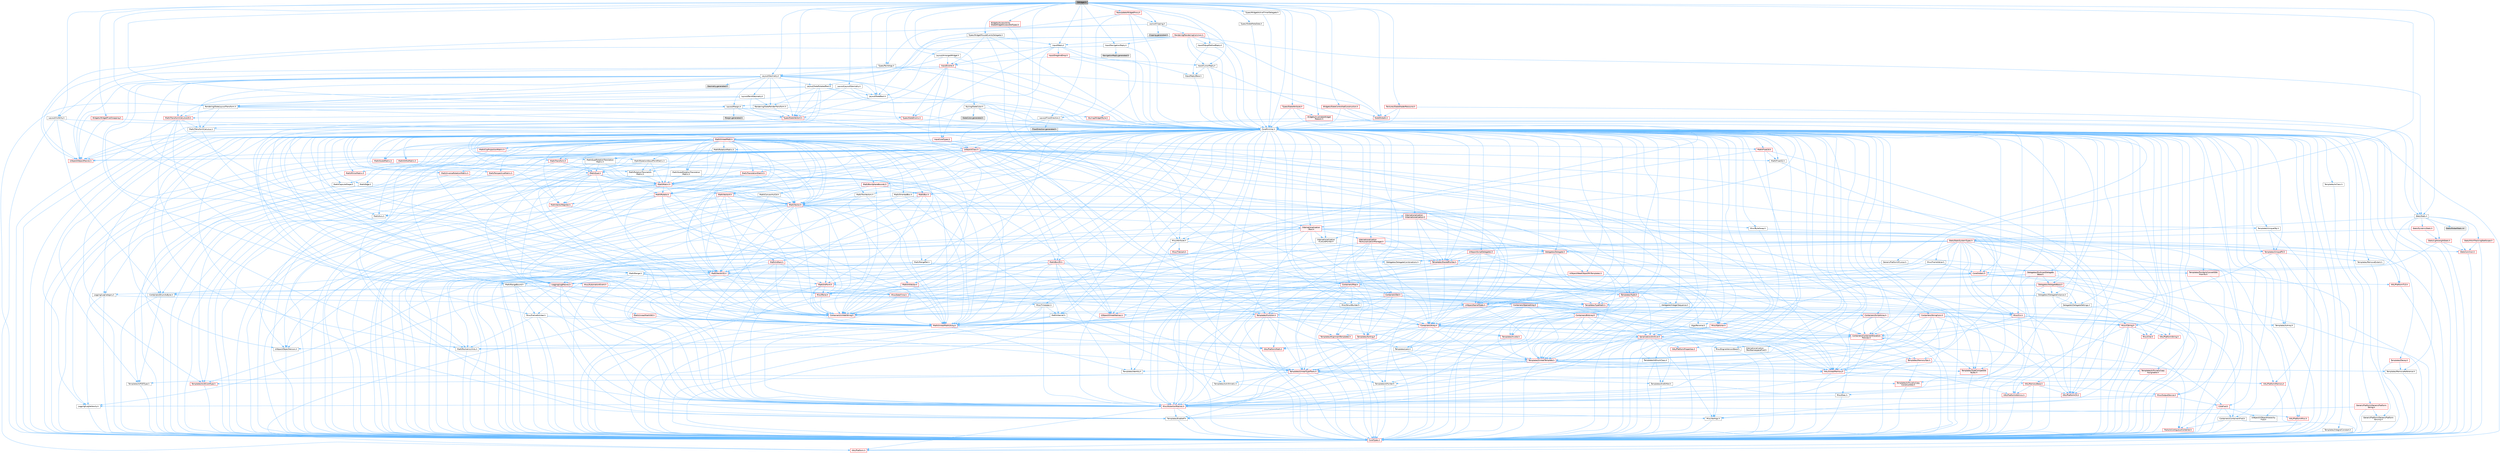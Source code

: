 digraph "SWidget.h"
{
 // INTERACTIVE_SVG=YES
 // LATEX_PDF_SIZE
  bgcolor="transparent";
  edge [fontname=Helvetica,fontsize=10,labelfontname=Helvetica,labelfontsize=10];
  node [fontname=Helvetica,fontsize=10,shape=box,height=0.2,width=0.4];
  Node1 [id="Node000001",label="SWidget.h",height=0.2,width=0.4,color="gray40", fillcolor="grey60", style="filled", fontcolor="black",tooltip=" "];
  Node1 -> Node2 [id="edge1_Node000001_Node000002",color="steelblue1",style="solid",tooltip=" "];
  Node2 [id="Node000002",label="CoreMinimal.h",height=0.2,width=0.4,color="grey40", fillcolor="white", style="filled",URL="$d7/d67/CoreMinimal_8h.html",tooltip=" "];
  Node2 -> Node3 [id="edge2_Node000002_Node000003",color="steelblue1",style="solid",tooltip=" "];
  Node3 [id="Node000003",label="CoreTypes.h",height=0.2,width=0.4,color="red", fillcolor="#FFF0F0", style="filled",URL="$dc/dec/CoreTypes_8h.html",tooltip=" "];
  Node3 -> Node4 [id="edge3_Node000003_Node000004",color="steelblue1",style="solid",tooltip=" "];
  Node4 [id="Node000004",label="HAL/Platform.h",height=0.2,width=0.4,color="red", fillcolor="#FFF0F0", style="filled",URL="$d9/dd0/Platform_8h.html",tooltip=" "];
  Node2 -> Node17 [id="edge4_Node000002_Node000017",color="steelblue1",style="solid",tooltip=" "];
  Node17 [id="Node000017",label="CoreFwd.h",height=0.2,width=0.4,color="red", fillcolor="#FFF0F0", style="filled",URL="$d1/d1e/CoreFwd_8h.html",tooltip=" "];
  Node17 -> Node3 [id="edge5_Node000017_Node000003",color="steelblue1",style="solid",tooltip=" "];
  Node17 -> Node18 [id="edge6_Node000017_Node000018",color="steelblue1",style="solid",tooltip=" "];
  Node18 [id="Node000018",label="Containers/ContainersFwd.h",height=0.2,width=0.4,color="grey40", fillcolor="white", style="filled",URL="$d4/d0a/ContainersFwd_8h.html",tooltip=" "];
  Node18 -> Node4 [id="edge7_Node000018_Node000004",color="steelblue1",style="solid",tooltip=" "];
  Node18 -> Node3 [id="edge8_Node000018_Node000003",color="steelblue1",style="solid",tooltip=" "];
  Node18 -> Node19 [id="edge9_Node000018_Node000019",color="steelblue1",style="solid",tooltip=" "];
  Node19 [id="Node000019",label="Traits/IsContiguousContainer.h",height=0.2,width=0.4,color="red", fillcolor="#FFF0F0", style="filled",URL="$d5/d3c/IsContiguousContainer_8h.html",tooltip=" "];
  Node19 -> Node3 [id="edge10_Node000019_Node000003",color="steelblue1",style="solid",tooltip=" "];
  Node17 -> Node23 [id="edge11_Node000017_Node000023",color="steelblue1",style="solid",tooltip=" "];
  Node23 [id="Node000023",label="UObject/UObjectHierarchy\lFwd.h",height=0.2,width=0.4,color="grey40", fillcolor="white", style="filled",URL="$d3/d13/UObjectHierarchyFwd_8h.html",tooltip=" "];
  Node2 -> Node23 [id="edge12_Node000002_Node000023",color="steelblue1",style="solid",tooltip=" "];
  Node2 -> Node18 [id="edge13_Node000002_Node000018",color="steelblue1",style="solid",tooltip=" "];
  Node2 -> Node24 [id="edge14_Node000002_Node000024",color="steelblue1",style="solid",tooltip=" "];
  Node24 [id="Node000024",label="Misc/VarArgs.h",height=0.2,width=0.4,color="grey40", fillcolor="white", style="filled",URL="$d5/d6f/VarArgs_8h.html",tooltip=" "];
  Node24 -> Node3 [id="edge15_Node000024_Node000003",color="steelblue1",style="solid",tooltip=" "];
  Node2 -> Node25 [id="edge16_Node000002_Node000025",color="steelblue1",style="solid",tooltip=" "];
  Node25 [id="Node000025",label="Logging/LogVerbosity.h",height=0.2,width=0.4,color="grey40", fillcolor="white", style="filled",URL="$d2/d8f/LogVerbosity_8h.html",tooltip=" "];
  Node25 -> Node3 [id="edge17_Node000025_Node000003",color="steelblue1",style="solid",tooltip=" "];
  Node2 -> Node26 [id="edge18_Node000002_Node000026",color="steelblue1",style="solid",tooltip=" "];
  Node26 [id="Node000026",label="Misc/OutputDevice.h",height=0.2,width=0.4,color="red", fillcolor="#FFF0F0", style="filled",URL="$d7/d32/OutputDevice_8h.html",tooltip=" "];
  Node26 -> Node17 [id="edge19_Node000026_Node000017",color="steelblue1",style="solid",tooltip=" "];
  Node26 -> Node3 [id="edge20_Node000026_Node000003",color="steelblue1",style="solid",tooltip=" "];
  Node26 -> Node25 [id="edge21_Node000026_Node000025",color="steelblue1",style="solid",tooltip=" "];
  Node26 -> Node24 [id="edge22_Node000026_Node000024",color="steelblue1",style="solid",tooltip=" "];
  Node2 -> Node32 [id="edge23_Node000002_Node000032",color="steelblue1",style="solid",tooltip=" "];
  Node32 [id="Node000032",label="HAL/PlatformCrt.h",height=0.2,width=0.4,color="red", fillcolor="#FFF0F0", style="filled",URL="$d8/d75/PlatformCrt_8h.html",tooltip=" "];
  Node2 -> Node42 [id="edge24_Node000002_Node000042",color="steelblue1",style="solid",tooltip=" "];
  Node42 [id="Node000042",label="HAL/PlatformMisc.h",height=0.2,width=0.4,color="red", fillcolor="#FFF0F0", style="filled",URL="$d0/df5/PlatformMisc_8h.html",tooltip=" "];
  Node42 -> Node3 [id="edge25_Node000042_Node000003",color="steelblue1",style="solid",tooltip=" "];
  Node2 -> Node61 [id="edge26_Node000002_Node000061",color="steelblue1",style="solid",tooltip=" "];
  Node61 [id="Node000061",label="Misc/AssertionMacros.h",height=0.2,width=0.4,color="red", fillcolor="#FFF0F0", style="filled",URL="$d0/dfa/AssertionMacros_8h.html",tooltip=" "];
  Node61 -> Node3 [id="edge27_Node000061_Node000003",color="steelblue1",style="solid",tooltip=" "];
  Node61 -> Node4 [id="edge28_Node000061_Node000004",color="steelblue1",style="solid",tooltip=" "];
  Node61 -> Node42 [id="edge29_Node000061_Node000042",color="steelblue1",style="solid",tooltip=" "];
  Node61 -> Node62 [id="edge30_Node000061_Node000062",color="steelblue1",style="solid",tooltip=" "];
  Node62 [id="Node000062",label="Templates/EnableIf.h",height=0.2,width=0.4,color="grey40", fillcolor="white", style="filled",URL="$d7/d60/EnableIf_8h.html",tooltip=" "];
  Node62 -> Node3 [id="edge31_Node000062_Node000003",color="steelblue1",style="solid",tooltip=" "];
  Node61 -> Node24 [id="edge32_Node000061_Node000024",color="steelblue1",style="solid",tooltip=" "];
  Node2 -> Node70 [id="edge33_Node000002_Node000070",color="steelblue1",style="solid",tooltip=" "];
  Node70 [id="Node000070",label="Templates/IsPointer.h",height=0.2,width=0.4,color="grey40", fillcolor="white", style="filled",URL="$d7/d05/IsPointer_8h.html",tooltip=" "];
  Node70 -> Node3 [id="edge34_Node000070_Node000003",color="steelblue1",style="solid",tooltip=" "];
  Node2 -> Node71 [id="edge35_Node000002_Node000071",color="steelblue1",style="solid",tooltip=" "];
  Node71 [id="Node000071",label="HAL/PlatformMemory.h",height=0.2,width=0.4,color="red", fillcolor="#FFF0F0", style="filled",URL="$de/d68/PlatformMemory_8h.html",tooltip=" "];
  Node71 -> Node3 [id="edge36_Node000071_Node000003",color="steelblue1",style="solid",tooltip=" "];
  Node2 -> Node54 [id="edge37_Node000002_Node000054",color="steelblue1",style="solid",tooltip=" "];
  Node54 [id="Node000054",label="HAL/PlatformAtomics.h",height=0.2,width=0.4,color="red", fillcolor="#FFF0F0", style="filled",URL="$d3/d36/PlatformAtomics_8h.html",tooltip=" "];
  Node54 -> Node3 [id="edge38_Node000054_Node000003",color="steelblue1",style="solid",tooltip=" "];
  Node2 -> Node76 [id="edge39_Node000002_Node000076",color="steelblue1",style="solid",tooltip=" "];
  Node76 [id="Node000076",label="Misc/Exec.h",height=0.2,width=0.4,color="grey40", fillcolor="white", style="filled",URL="$de/ddb/Exec_8h.html",tooltip=" "];
  Node76 -> Node3 [id="edge40_Node000076_Node000003",color="steelblue1",style="solid",tooltip=" "];
  Node76 -> Node61 [id="edge41_Node000076_Node000061",color="steelblue1",style="solid",tooltip=" "];
  Node2 -> Node77 [id="edge42_Node000002_Node000077",color="steelblue1",style="solid",tooltip=" "];
  Node77 [id="Node000077",label="HAL/MemoryBase.h",height=0.2,width=0.4,color="red", fillcolor="#FFF0F0", style="filled",URL="$d6/d9f/MemoryBase_8h.html",tooltip=" "];
  Node77 -> Node3 [id="edge43_Node000077_Node000003",color="steelblue1",style="solid",tooltip=" "];
  Node77 -> Node54 [id="edge44_Node000077_Node000054",color="steelblue1",style="solid",tooltip=" "];
  Node77 -> Node32 [id="edge45_Node000077_Node000032",color="steelblue1",style="solid",tooltip=" "];
  Node77 -> Node76 [id="edge46_Node000077_Node000076",color="steelblue1",style="solid",tooltip=" "];
  Node77 -> Node26 [id="edge47_Node000077_Node000026",color="steelblue1",style="solid",tooltip=" "];
  Node2 -> Node87 [id="edge48_Node000002_Node000087",color="steelblue1",style="solid",tooltip=" "];
  Node87 [id="Node000087",label="HAL/UnrealMemory.h",height=0.2,width=0.4,color="red", fillcolor="#FFF0F0", style="filled",URL="$d9/d96/UnrealMemory_8h.html",tooltip=" "];
  Node87 -> Node3 [id="edge49_Node000087_Node000003",color="steelblue1",style="solid",tooltip=" "];
  Node87 -> Node77 [id="edge50_Node000087_Node000077",color="steelblue1",style="solid",tooltip=" "];
  Node87 -> Node71 [id="edge51_Node000087_Node000071",color="steelblue1",style="solid",tooltip=" "];
  Node87 -> Node70 [id="edge52_Node000087_Node000070",color="steelblue1",style="solid",tooltip=" "];
  Node2 -> Node89 [id="edge53_Node000002_Node000089",color="steelblue1",style="solid",tooltip=" "];
  Node89 [id="Node000089",label="Templates/IsArithmetic.h",height=0.2,width=0.4,color="grey40", fillcolor="white", style="filled",URL="$d2/d5d/IsArithmetic_8h.html",tooltip=" "];
  Node89 -> Node3 [id="edge54_Node000089_Node000003",color="steelblue1",style="solid",tooltip=" "];
  Node2 -> Node83 [id="edge55_Node000002_Node000083",color="steelblue1",style="solid",tooltip=" "];
  Node83 [id="Node000083",label="Templates/AndOrNot.h",height=0.2,width=0.4,color="grey40", fillcolor="white", style="filled",URL="$db/d0a/AndOrNot_8h.html",tooltip=" "];
  Node83 -> Node3 [id="edge56_Node000083_Node000003",color="steelblue1",style="solid",tooltip=" "];
  Node2 -> Node90 [id="edge57_Node000002_Node000090",color="steelblue1",style="solid",tooltip=" "];
  Node90 [id="Node000090",label="Templates/IsPODType.h",height=0.2,width=0.4,color="grey40", fillcolor="white", style="filled",URL="$d7/db1/IsPODType_8h.html",tooltip=" "];
  Node90 -> Node3 [id="edge58_Node000090_Node000003",color="steelblue1",style="solid",tooltip=" "];
  Node2 -> Node91 [id="edge59_Node000002_Node000091",color="steelblue1",style="solid",tooltip=" "];
  Node91 [id="Node000091",label="Templates/IsUECoreType.h",height=0.2,width=0.4,color="red", fillcolor="#FFF0F0", style="filled",URL="$d1/db8/IsUECoreType_8h.html",tooltip=" "];
  Node91 -> Node3 [id="edge60_Node000091_Node000003",color="steelblue1",style="solid",tooltip=" "];
  Node2 -> Node84 [id="edge61_Node000002_Node000084",color="steelblue1",style="solid",tooltip=" "];
  Node84 [id="Node000084",label="Templates/IsTriviallyCopy\lConstructible.h",height=0.2,width=0.4,color="red", fillcolor="#FFF0F0", style="filled",URL="$d3/d78/IsTriviallyCopyConstructible_8h.html",tooltip=" "];
  Node84 -> Node3 [id="edge62_Node000084_Node000003",color="steelblue1",style="solid",tooltip=" "];
  Node2 -> Node92 [id="edge63_Node000002_Node000092",color="steelblue1",style="solid",tooltip=" "];
  Node92 [id="Node000092",label="Templates/UnrealTypeTraits.h",height=0.2,width=0.4,color="red", fillcolor="#FFF0F0", style="filled",URL="$d2/d2d/UnrealTypeTraits_8h.html",tooltip=" "];
  Node92 -> Node3 [id="edge64_Node000092_Node000003",color="steelblue1",style="solid",tooltip=" "];
  Node92 -> Node70 [id="edge65_Node000092_Node000070",color="steelblue1",style="solid",tooltip=" "];
  Node92 -> Node61 [id="edge66_Node000092_Node000061",color="steelblue1",style="solid",tooltip=" "];
  Node92 -> Node83 [id="edge67_Node000092_Node000083",color="steelblue1",style="solid",tooltip=" "];
  Node92 -> Node62 [id="edge68_Node000092_Node000062",color="steelblue1",style="solid",tooltip=" "];
  Node92 -> Node89 [id="edge69_Node000092_Node000089",color="steelblue1",style="solid",tooltip=" "];
  Node92 -> Node90 [id="edge70_Node000092_Node000090",color="steelblue1",style="solid",tooltip=" "];
  Node92 -> Node91 [id="edge71_Node000092_Node000091",color="steelblue1",style="solid",tooltip=" "];
  Node92 -> Node84 [id="edge72_Node000092_Node000084",color="steelblue1",style="solid",tooltip=" "];
  Node2 -> Node62 [id="edge73_Node000002_Node000062",color="steelblue1",style="solid",tooltip=" "];
  Node2 -> Node94 [id="edge74_Node000002_Node000094",color="steelblue1",style="solid",tooltip=" "];
  Node94 [id="Node000094",label="Templates/RemoveReference.h",height=0.2,width=0.4,color="grey40", fillcolor="white", style="filled",URL="$da/dbe/RemoveReference_8h.html",tooltip=" "];
  Node94 -> Node3 [id="edge75_Node000094_Node000003",color="steelblue1",style="solid",tooltip=" "];
  Node2 -> Node95 [id="edge76_Node000002_Node000095",color="steelblue1",style="solid",tooltip=" "];
  Node95 [id="Node000095",label="Templates/IntegralConstant.h",height=0.2,width=0.4,color="grey40", fillcolor="white", style="filled",URL="$db/d1b/IntegralConstant_8h.html",tooltip=" "];
  Node95 -> Node3 [id="edge77_Node000095_Node000003",color="steelblue1",style="solid",tooltip=" "];
  Node2 -> Node96 [id="edge78_Node000002_Node000096",color="steelblue1",style="solid",tooltip=" "];
  Node96 [id="Node000096",label="Templates/IsClass.h",height=0.2,width=0.4,color="grey40", fillcolor="white", style="filled",URL="$db/dcb/IsClass_8h.html",tooltip=" "];
  Node96 -> Node3 [id="edge79_Node000096_Node000003",color="steelblue1",style="solid",tooltip=" "];
  Node2 -> Node97 [id="edge80_Node000002_Node000097",color="steelblue1",style="solid",tooltip=" "];
  Node97 [id="Node000097",label="Templates/TypeCompatible\lBytes.h",height=0.2,width=0.4,color="red", fillcolor="#FFF0F0", style="filled",URL="$df/d0a/TypeCompatibleBytes_8h.html",tooltip=" "];
  Node97 -> Node3 [id="edge81_Node000097_Node000003",color="steelblue1",style="solid",tooltip=" "];
  Node2 -> Node19 [id="edge82_Node000002_Node000019",color="steelblue1",style="solid",tooltip=" "];
  Node2 -> Node98 [id="edge83_Node000002_Node000098",color="steelblue1",style="solid",tooltip=" "];
  Node98 [id="Node000098",label="Templates/UnrealTemplate.h",height=0.2,width=0.4,color="red", fillcolor="#FFF0F0", style="filled",URL="$d4/d24/UnrealTemplate_8h.html",tooltip=" "];
  Node98 -> Node3 [id="edge84_Node000098_Node000003",color="steelblue1",style="solid",tooltip=" "];
  Node98 -> Node70 [id="edge85_Node000098_Node000070",color="steelblue1",style="solid",tooltip=" "];
  Node98 -> Node87 [id="edge86_Node000098_Node000087",color="steelblue1",style="solid",tooltip=" "];
  Node98 -> Node92 [id="edge87_Node000098_Node000092",color="steelblue1",style="solid",tooltip=" "];
  Node98 -> Node94 [id="edge88_Node000098_Node000094",color="steelblue1",style="solid",tooltip=" "];
  Node98 -> Node97 [id="edge89_Node000098_Node000097",color="steelblue1",style="solid",tooltip=" "];
  Node98 -> Node65 [id="edge90_Node000098_Node000065",color="steelblue1",style="solid",tooltip=" "];
  Node65 [id="Node000065",label="Templates/Identity.h",height=0.2,width=0.4,color="grey40", fillcolor="white", style="filled",URL="$d0/dd5/Identity_8h.html",tooltip=" "];
  Node98 -> Node19 [id="edge91_Node000098_Node000019",color="steelblue1",style="solid",tooltip=" "];
  Node2 -> Node47 [id="edge92_Node000002_Node000047",color="steelblue1",style="solid",tooltip=" "];
  Node47 [id="Node000047",label="Math/NumericLimits.h",height=0.2,width=0.4,color="grey40", fillcolor="white", style="filled",URL="$df/d1b/NumericLimits_8h.html",tooltip=" "];
  Node47 -> Node3 [id="edge93_Node000047_Node000003",color="steelblue1",style="solid",tooltip=" "];
  Node2 -> Node102 [id="edge94_Node000002_Node000102",color="steelblue1",style="solid",tooltip=" "];
  Node102 [id="Node000102",label="HAL/PlatformMath.h",height=0.2,width=0.4,color="red", fillcolor="#FFF0F0", style="filled",URL="$dc/d53/PlatformMath_8h.html",tooltip=" "];
  Node102 -> Node3 [id="edge95_Node000102_Node000003",color="steelblue1",style="solid",tooltip=" "];
  Node2 -> Node85 [id="edge96_Node000002_Node000085",color="steelblue1",style="solid",tooltip=" "];
  Node85 [id="Node000085",label="Templates/IsTriviallyCopy\lAssignable.h",height=0.2,width=0.4,color="red", fillcolor="#FFF0F0", style="filled",URL="$d2/df2/IsTriviallyCopyAssignable_8h.html",tooltip=" "];
  Node85 -> Node3 [id="edge97_Node000085_Node000003",color="steelblue1",style="solid",tooltip=" "];
  Node2 -> Node110 [id="edge98_Node000002_Node000110",color="steelblue1",style="solid",tooltip=" "];
  Node110 [id="Node000110",label="Templates/MemoryOps.h",height=0.2,width=0.4,color="red", fillcolor="#FFF0F0", style="filled",URL="$db/dea/MemoryOps_8h.html",tooltip=" "];
  Node110 -> Node3 [id="edge99_Node000110_Node000003",color="steelblue1",style="solid",tooltip=" "];
  Node110 -> Node87 [id="edge100_Node000110_Node000087",color="steelblue1",style="solid",tooltip=" "];
  Node110 -> Node85 [id="edge101_Node000110_Node000085",color="steelblue1",style="solid",tooltip=" "];
  Node110 -> Node84 [id="edge102_Node000110_Node000084",color="steelblue1",style="solid",tooltip=" "];
  Node110 -> Node92 [id="edge103_Node000110_Node000092",color="steelblue1",style="solid",tooltip=" "];
  Node2 -> Node111 [id="edge104_Node000002_Node000111",color="steelblue1",style="solid",tooltip=" "];
  Node111 [id="Node000111",label="Containers/ContainerAllocation\lPolicies.h",height=0.2,width=0.4,color="red", fillcolor="#FFF0F0", style="filled",URL="$d7/dff/ContainerAllocationPolicies_8h.html",tooltip=" "];
  Node111 -> Node3 [id="edge105_Node000111_Node000003",color="steelblue1",style="solid",tooltip=" "];
  Node111 -> Node111 [id="edge106_Node000111_Node000111",color="steelblue1",style="solid",tooltip=" "];
  Node111 -> Node102 [id="edge107_Node000111_Node000102",color="steelblue1",style="solid",tooltip=" "];
  Node111 -> Node87 [id="edge108_Node000111_Node000087",color="steelblue1",style="solid",tooltip=" "];
  Node111 -> Node47 [id="edge109_Node000111_Node000047",color="steelblue1",style="solid",tooltip=" "];
  Node111 -> Node61 [id="edge110_Node000111_Node000061",color="steelblue1",style="solid",tooltip=" "];
  Node111 -> Node110 [id="edge111_Node000111_Node000110",color="steelblue1",style="solid",tooltip=" "];
  Node111 -> Node97 [id="edge112_Node000111_Node000097",color="steelblue1",style="solid",tooltip=" "];
  Node2 -> Node114 [id="edge113_Node000002_Node000114",color="steelblue1",style="solid",tooltip=" "];
  Node114 [id="Node000114",label="Templates/IsEnumClass.h",height=0.2,width=0.4,color="grey40", fillcolor="white", style="filled",URL="$d7/d15/IsEnumClass_8h.html",tooltip=" "];
  Node114 -> Node3 [id="edge114_Node000114_Node000003",color="steelblue1",style="solid",tooltip=" "];
  Node114 -> Node83 [id="edge115_Node000114_Node000083",color="steelblue1",style="solid",tooltip=" "];
  Node2 -> Node115 [id="edge116_Node000002_Node000115",color="steelblue1",style="solid",tooltip=" "];
  Node115 [id="Node000115",label="HAL/PlatformProperties.h",height=0.2,width=0.4,color="red", fillcolor="#FFF0F0", style="filled",URL="$d9/db0/PlatformProperties_8h.html",tooltip=" "];
  Node115 -> Node3 [id="edge117_Node000115_Node000003",color="steelblue1",style="solid",tooltip=" "];
  Node2 -> Node118 [id="edge118_Node000002_Node000118",color="steelblue1",style="solid",tooltip=" "];
  Node118 [id="Node000118",label="Misc/EngineVersionBase.h",height=0.2,width=0.4,color="grey40", fillcolor="white", style="filled",URL="$d5/d2b/EngineVersionBase_8h.html",tooltip=" "];
  Node118 -> Node3 [id="edge119_Node000118_Node000003",color="steelblue1",style="solid",tooltip=" "];
  Node2 -> Node119 [id="edge120_Node000002_Node000119",color="steelblue1",style="solid",tooltip=" "];
  Node119 [id="Node000119",label="Internationalization\l/TextNamespaceFwd.h",height=0.2,width=0.4,color="grey40", fillcolor="white", style="filled",URL="$d8/d97/TextNamespaceFwd_8h.html",tooltip=" "];
  Node119 -> Node3 [id="edge121_Node000119_Node000003",color="steelblue1",style="solid",tooltip=" "];
  Node2 -> Node120 [id="edge122_Node000002_Node000120",color="steelblue1",style="solid",tooltip=" "];
  Node120 [id="Node000120",label="Serialization/Archive.h",height=0.2,width=0.4,color="red", fillcolor="#FFF0F0", style="filled",URL="$d7/d3b/Archive_8h.html",tooltip=" "];
  Node120 -> Node17 [id="edge123_Node000120_Node000017",color="steelblue1",style="solid",tooltip=" "];
  Node120 -> Node3 [id="edge124_Node000120_Node000003",color="steelblue1",style="solid",tooltip=" "];
  Node120 -> Node115 [id="edge125_Node000120_Node000115",color="steelblue1",style="solid",tooltip=" "];
  Node120 -> Node119 [id="edge126_Node000120_Node000119",color="steelblue1",style="solid",tooltip=" "];
  Node120 -> Node61 [id="edge127_Node000120_Node000061",color="steelblue1",style="solid",tooltip=" "];
  Node120 -> Node118 [id="edge128_Node000120_Node000118",color="steelblue1",style="solid",tooltip=" "];
  Node120 -> Node24 [id="edge129_Node000120_Node000024",color="steelblue1",style="solid",tooltip=" "];
  Node120 -> Node62 [id="edge130_Node000120_Node000062",color="steelblue1",style="solid",tooltip=" "];
  Node120 -> Node114 [id="edge131_Node000120_Node000114",color="steelblue1",style="solid",tooltip=" "];
  Node120 -> Node98 [id="edge132_Node000120_Node000098",color="steelblue1",style="solid",tooltip=" "];
  Node120 -> Node123 [id="edge133_Node000120_Node000123",color="steelblue1",style="solid",tooltip=" "];
  Node123 [id="Node000123",label="UObject/ObjectVersion.h",height=0.2,width=0.4,color="grey40", fillcolor="white", style="filled",URL="$da/d63/ObjectVersion_8h.html",tooltip=" "];
  Node123 -> Node3 [id="edge134_Node000123_Node000003",color="steelblue1",style="solid",tooltip=" "];
  Node2 -> Node124 [id="edge135_Node000002_Node000124",color="steelblue1",style="solid",tooltip=" "];
  Node124 [id="Node000124",label="Templates/Less.h",height=0.2,width=0.4,color="grey40", fillcolor="white", style="filled",URL="$de/dc8/Less_8h.html",tooltip=" "];
  Node124 -> Node3 [id="edge136_Node000124_Node000003",color="steelblue1",style="solid",tooltip=" "];
  Node124 -> Node98 [id="edge137_Node000124_Node000098",color="steelblue1",style="solid",tooltip=" "];
  Node2 -> Node125 [id="edge138_Node000002_Node000125",color="steelblue1",style="solid",tooltip=" "];
  Node125 [id="Node000125",label="Templates/Sorting.h",height=0.2,width=0.4,color="red", fillcolor="#FFF0F0", style="filled",URL="$d3/d9e/Sorting_8h.html",tooltip=" "];
  Node125 -> Node3 [id="edge139_Node000125_Node000003",color="steelblue1",style="solid",tooltip=" "];
  Node125 -> Node102 [id="edge140_Node000125_Node000102",color="steelblue1",style="solid",tooltip=" "];
  Node125 -> Node124 [id="edge141_Node000125_Node000124",color="steelblue1",style="solid",tooltip=" "];
  Node2 -> Node136 [id="edge142_Node000002_Node000136",color="steelblue1",style="solid",tooltip=" "];
  Node136 [id="Node000136",label="Misc/Char.h",height=0.2,width=0.4,color="red", fillcolor="#FFF0F0", style="filled",URL="$d0/d58/Char_8h.html",tooltip=" "];
  Node136 -> Node3 [id="edge143_Node000136_Node000003",color="steelblue1",style="solid",tooltip=" "];
  Node2 -> Node139 [id="edge144_Node000002_Node000139",color="steelblue1",style="solid",tooltip=" "];
  Node139 [id="Node000139",label="GenericPlatform/GenericPlatform\lStricmp.h",height=0.2,width=0.4,color="grey40", fillcolor="white", style="filled",URL="$d2/d86/GenericPlatformStricmp_8h.html",tooltip=" "];
  Node139 -> Node3 [id="edge145_Node000139_Node000003",color="steelblue1",style="solid",tooltip=" "];
  Node2 -> Node140 [id="edge146_Node000002_Node000140",color="steelblue1",style="solid",tooltip=" "];
  Node140 [id="Node000140",label="GenericPlatform/GenericPlatform\lString.h",height=0.2,width=0.4,color="red", fillcolor="#FFF0F0", style="filled",URL="$dd/d20/GenericPlatformString_8h.html",tooltip=" "];
  Node140 -> Node3 [id="edge147_Node000140_Node000003",color="steelblue1",style="solid",tooltip=" "];
  Node140 -> Node139 [id="edge148_Node000140_Node000139",color="steelblue1",style="solid",tooltip=" "];
  Node140 -> Node62 [id="edge149_Node000140_Node000062",color="steelblue1",style="solid",tooltip=" "];
  Node2 -> Node73 [id="edge150_Node000002_Node000073",color="steelblue1",style="solid",tooltip=" "];
  Node73 [id="Node000073",label="HAL/PlatformString.h",height=0.2,width=0.4,color="red", fillcolor="#FFF0F0", style="filled",URL="$db/db5/PlatformString_8h.html",tooltip=" "];
  Node73 -> Node3 [id="edge151_Node000073_Node000003",color="steelblue1",style="solid",tooltip=" "];
  Node2 -> Node143 [id="edge152_Node000002_Node000143",color="steelblue1",style="solid",tooltip=" "];
  Node143 [id="Node000143",label="Misc/CString.h",height=0.2,width=0.4,color="red", fillcolor="#FFF0F0", style="filled",URL="$d2/d49/CString_8h.html",tooltip=" "];
  Node143 -> Node3 [id="edge153_Node000143_Node000003",color="steelblue1",style="solid",tooltip=" "];
  Node143 -> Node32 [id="edge154_Node000143_Node000032",color="steelblue1",style="solid",tooltip=" "];
  Node143 -> Node73 [id="edge155_Node000143_Node000073",color="steelblue1",style="solid",tooltip=" "];
  Node143 -> Node61 [id="edge156_Node000143_Node000061",color="steelblue1",style="solid",tooltip=" "];
  Node143 -> Node136 [id="edge157_Node000143_Node000136",color="steelblue1",style="solid",tooltip=" "];
  Node143 -> Node24 [id="edge158_Node000143_Node000024",color="steelblue1",style="solid",tooltip=" "];
  Node2 -> Node144 [id="edge159_Node000002_Node000144",color="steelblue1",style="solid",tooltip=" "];
  Node144 [id="Node000144",label="Misc/Crc.h",height=0.2,width=0.4,color="red", fillcolor="#FFF0F0", style="filled",URL="$d4/dd2/Crc_8h.html",tooltip=" "];
  Node144 -> Node3 [id="edge160_Node000144_Node000003",color="steelblue1",style="solid",tooltip=" "];
  Node144 -> Node73 [id="edge161_Node000144_Node000073",color="steelblue1",style="solid",tooltip=" "];
  Node144 -> Node61 [id="edge162_Node000144_Node000061",color="steelblue1",style="solid",tooltip=" "];
  Node144 -> Node143 [id="edge163_Node000144_Node000143",color="steelblue1",style="solid",tooltip=" "];
  Node144 -> Node136 [id="edge164_Node000144_Node000136",color="steelblue1",style="solid",tooltip=" "];
  Node144 -> Node92 [id="edge165_Node000144_Node000092",color="steelblue1",style="solid",tooltip=" "];
  Node2 -> Node135 [id="edge166_Node000002_Node000135",color="steelblue1",style="solid",tooltip=" "];
  Node135 [id="Node000135",label="Math/UnrealMathUtility.h",height=0.2,width=0.4,color="red", fillcolor="#FFF0F0", style="filled",URL="$db/db8/UnrealMathUtility_8h.html",tooltip=" "];
  Node135 -> Node3 [id="edge167_Node000135_Node000003",color="steelblue1",style="solid",tooltip=" "];
  Node135 -> Node61 [id="edge168_Node000135_Node000061",color="steelblue1",style="solid",tooltip=" "];
  Node135 -> Node102 [id="edge169_Node000135_Node000102",color="steelblue1",style="solid",tooltip=" "];
  Node135 -> Node65 [id="edge170_Node000135_Node000065",color="steelblue1",style="solid",tooltip=" "];
  Node2 -> Node145 [id="edge171_Node000002_Node000145",color="steelblue1",style="solid",tooltip=" "];
  Node145 [id="Node000145",label="Containers/UnrealString.h",height=0.2,width=0.4,color="red", fillcolor="#FFF0F0", style="filled",URL="$d5/dba/UnrealString_8h.html",tooltip=" "];
  Node2 -> Node149 [id="edge172_Node000002_Node000149",color="steelblue1",style="solid",tooltip=" "];
  Node149 [id="Node000149",label="Containers/Array.h",height=0.2,width=0.4,color="red", fillcolor="#FFF0F0", style="filled",URL="$df/dd0/Array_8h.html",tooltip=" "];
  Node149 -> Node3 [id="edge173_Node000149_Node000003",color="steelblue1",style="solid",tooltip=" "];
  Node149 -> Node61 [id="edge174_Node000149_Node000061",color="steelblue1",style="solid",tooltip=" "];
  Node149 -> Node87 [id="edge175_Node000149_Node000087",color="steelblue1",style="solid",tooltip=" "];
  Node149 -> Node92 [id="edge176_Node000149_Node000092",color="steelblue1",style="solid",tooltip=" "];
  Node149 -> Node98 [id="edge177_Node000149_Node000098",color="steelblue1",style="solid",tooltip=" "];
  Node149 -> Node111 [id="edge178_Node000149_Node000111",color="steelblue1",style="solid",tooltip=" "];
  Node149 -> Node120 [id="edge179_Node000149_Node000120",color="steelblue1",style="solid",tooltip=" "];
  Node149 -> Node128 [id="edge180_Node000149_Node000128",color="steelblue1",style="solid",tooltip=" "];
  Node128 [id="Node000128",label="Templates/Invoke.h",height=0.2,width=0.4,color="red", fillcolor="#FFF0F0", style="filled",URL="$d7/deb/Invoke_8h.html",tooltip=" "];
  Node128 -> Node3 [id="edge181_Node000128_Node000003",color="steelblue1",style="solid",tooltip=" "];
  Node128 -> Node98 [id="edge182_Node000128_Node000098",color="steelblue1",style="solid",tooltip=" "];
  Node149 -> Node124 [id="edge183_Node000149_Node000124",color="steelblue1",style="solid",tooltip=" "];
  Node149 -> Node125 [id="edge184_Node000149_Node000125",color="steelblue1",style="solid",tooltip=" "];
  Node149 -> Node172 [id="edge185_Node000149_Node000172",color="steelblue1",style="solid",tooltip=" "];
  Node172 [id="Node000172",label="Templates/AlignmentTemplates.h",height=0.2,width=0.4,color="red", fillcolor="#FFF0F0", style="filled",URL="$dd/d32/AlignmentTemplates_8h.html",tooltip=" "];
  Node172 -> Node3 [id="edge186_Node000172_Node000003",color="steelblue1",style="solid",tooltip=" "];
  Node172 -> Node70 [id="edge187_Node000172_Node000070",color="steelblue1",style="solid",tooltip=" "];
  Node2 -> Node173 [id="edge188_Node000002_Node000173",color="steelblue1",style="solid",tooltip=" "];
  Node173 [id="Node000173",label="Misc/FrameNumber.h",height=0.2,width=0.4,color="grey40", fillcolor="white", style="filled",URL="$dd/dbd/FrameNumber_8h.html",tooltip=" "];
  Node173 -> Node3 [id="edge189_Node000173_Node000003",color="steelblue1",style="solid",tooltip=" "];
  Node173 -> Node47 [id="edge190_Node000173_Node000047",color="steelblue1",style="solid",tooltip=" "];
  Node173 -> Node135 [id="edge191_Node000173_Node000135",color="steelblue1",style="solid",tooltip=" "];
  Node173 -> Node62 [id="edge192_Node000173_Node000062",color="steelblue1",style="solid",tooltip=" "];
  Node173 -> Node92 [id="edge193_Node000173_Node000092",color="steelblue1",style="solid",tooltip=" "];
  Node2 -> Node174 [id="edge194_Node000002_Node000174",color="steelblue1",style="solid",tooltip=" "];
  Node174 [id="Node000174",label="Misc/Timespan.h",height=0.2,width=0.4,color="grey40", fillcolor="white", style="filled",URL="$da/dd9/Timespan_8h.html",tooltip=" "];
  Node174 -> Node3 [id="edge195_Node000174_Node000003",color="steelblue1",style="solid",tooltip=" "];
  Node174 -> Node175 [id="edge196_Node000174_Node000175",color="steelblue1",style="solid",tooltip=" "];
  Node175 [id="Node000175",label="Math/Interval.h",height=0.2,width=0.4,color="grey40", fillcolor="white", style="filled",URL="$d1/d55/Interval_8h.html",tooltip=" "];
  Node175 -> Node3 [id="edge197_Node000175_Node000003",color="steelblue1",style="solid",tooltip=" "];
  Node175 -> Node89 [id="edge198_Node000175_Node000089",color="steelblue1",style="solid",tooltip=" "];
  Node175 -> Node92 [id="edge199_Node000175_Node000092",color="steelblue1",style="solid",tooltip=" "];
  Node175 -> Node47 [id="edge200_Node000175_Node000047",color="steelblue1",style="solid",tooltip=" "];
  Node175 -> Node135 [id="edge201_Node000175_Node000135",color="steelblue1",style="solid",tooltip=" "];
  Node174 -> Node135 [id="edge202_Node000174_Node000135",color="steelblue1",style="solid",tooltip=" "];
  Node174 -> Node61 [id="edge203_Node000174_Node000061",color="steelblue1",style="solid",tooltip=" "];
  Node2 -> Node176 [id="edge204_Node000002_Node000176",color="steelblue1",style="solid",tooltip=" "];
  Node176 [id="Node000176",label="Containers/StringConv.h",height=0.2,width=0.4,color="red", fillcolor="#FFF0F0", style="filled",URL="$d3/ddf/StringConv_8h.html",tooltip=" "];
  Node176 -> Node3 [id="edge205_Node000176_Node000003",color="steelblue1",style="solid",tooltip=" "];
  Node176 -> Node61 [id="edge206_Node000176_Node000061",color="steelblue1",style="solid",tooltip=" "];
  Node176 -> Node111 [id="edge207_Node000176_Node000111",color="steelblue1",style="solid",tooltip=" "];
  Node176 -> Node149 [id="edge208_Node000176_Node000149",color="steelblue1",style="solid",tooltip=" "];
  Node176 -> Node143 [id="edge209_Node000176_Node000143",color="steelblue1",style="solid",tooltip=" "];
  Node176 -> Node177 [id="edge210_Node000176_Node000177",color="steelblue1",style="solid",tooltip=" "];
  Node177 [id="Node000177",label="Templates/IsArray.h",height=0.2,width=0.4,color="grey40", fillcolor="white", style="filled",URL="$d8/d8d/IsArray_8h.html",tooltip=" "];
  Node177 -> Node3 [id="edge211_Node000177_Node000003",color="steelblue1",style="solid",tooltip=" "];
  Node176 -> Node98 [id="edge212_Node000176_Node000098",color="steelblue1",style="solid",tooltip=" "];
  Node176 -> Node92 [id="edge213_Node000176_Node000092",color="steelblue1",style="solid",tooltip=" "];
  Node176 -> Node19 [id="edge214_Node000176_Node000019",color="steelblue1",style="solid",tooltip=" "];
  Node2 -> Node178 [id="edge215_Node000002_Node000178",color="steelblue1",style="solid",tooltip=" "];
  Node178 [id="Node000178",label="UObject/UnrealNames.h",height=0.2,width=0.4,color="red", fillcolor="#FFF0F0", style="filled",URL="$d8/db1/UnrealNames_8h.html",tooltip=" "];
  Node178 -> Node3 [id="edge216_Node000178_Node000003",color="steelblue1",style="solid",tooltip=" "];
  Node2 -> Node180 [id="edge217_Node000002_Node000180",color="steelblue1",style="solid",tooltip=" "];
  Node180 [id="Node000180",label="UObject/NameTypes.h",height=0.2,width=0.4,color="red", fillcolor="#FFF0F0", style="filled",URL="$d6/d35/NameTypes_8h.html",tooltip=" "];
  Node180 -> Node3 [id="edge218_Node000180_Node000003",color="steelblue1",style="solid",tooltip=" "];
  Node180 -> Node61 [id="edge219_Node000180_Node000061",color="steelblue1",style="solid",tooltip=" "];
  Node180 -> Node87 [id="edge220_Node000180_Node000087",color="steelblue1",style="solid",tooltip=" "];
  Node180 -> Node92 [id="edge221_Node000180_Node000092",color="steelblue1",style="solid",tooltip=" "];
  Node180 -> Node98 [id="edge222_Node000180_Node000098",color="steelblue1",style="solid",tooltip=" "];
  Node180 -> Node145 [id="edge223_Node000180_Node000145",color="steelblue1",style="solid",tooltip=" "];
  Node180 -> Node176 [id="edge224_Node000180_Node000176",color="steelblue1",style="solid",tooltip=" "];
  Node180 -> Node178 [id="edge225_Node000180_Node000178",color="steelblue1",style="solid",tooltip=" "];
  Node2 -> Node188 [id="edge226_Node000002_Node000188",color="steelblue1",style="solid",tooltip=" "];
  Node188 [id="Node000188",label="Misc/Parse.h",height=0.2,width=0.4,color="red", fillcolor="#FFF0F0", style="filled",URL="$dc/d71/Parse_8h.html",tooltip=" "];
  Node188 -> Node145 [id="edge227_Node000188_Node000145",color="steelblue1",style="solid",tooltip=" "];
  Node188 -> Node3 [id="edge228_Node000188_Node000003",color="steelblue1",style="solid",tooltip=" "];
  Node188 -> Node32 [id="edge229_Node000188_Node000032",color="steelblue1",style="solid",tooltip=" "];
  Node188 -> Node189 [id="edge230_Node000188_Node000189",color="steelblue1",style="solid",tooltip=" "];
  Node189 [id="Node000189",label="Templates/Function.h",height=0.2,width=0.4,color="red", fillcolor="#FFF0F0", style="filled",URL="$df/df5/Function_8h.html",tooltip=" "];
  Node189 -> Node3 [id="edge231_Node000189_Node000003",color="steelblue1",style="solid",tooltip=" "];
  Node189 -> Node61 [id="edge232_Node000189_Node000061",color="steelblue1",style="solid",tooltip=" "];
  Node189 -> Node87 [id="edge233_Node000189_Node000087",color="steelblue1",style="solid",tooltip=" "];
  Node189 -> Node92 [id="edge234_Node000189_Node000092",color="steelblue1",style="solid",tooltip=" "];
  Node189 -> Node128 [id="edge235_Node000189_Node000128",color="steelblue1",style="solid",tooltip=" "];
  Node189 -> Node98 [id="edge236_Node000189_Node000098",color="steelblue1",style="solid",tooltip=" "];
  Node189 -> Node135 [id="edge237_Node000189_Node000135",color="steelblue1",style="solid",tooltip=" "];
  Node2 -> Node172 [id="edge238_Node000002_Node000172",color="steelblue1",style="solid",tooltip=" "];
  Node2 -> Node191 [id="edge239_Node000002_Node000191",color="steelblue1",style="solid",tooltip=" "];
  Node191 [id="Node000191",label="Misc/StructBuilder.h",height=0.2,width=0.4,color="grey40", fillcolor="white", style="filled",URL="$d9/db3/StructBuilder_8h.html",tooltip=" "];
  Node191 -> Node3 [id="edge240_Node000191_Node000003",color="steelblue1",style="solid",tooltip=" "];
  Node191 -> Node135 [id="edge241_Node000191_Node000135",color="steelblue1",style="solid",tooltip=" "];
  Node191 -> Node172 [id="edge242_Node000191_Node000172",color="steelblue1",style="solid",tooltip=" "];
  Node2 -> Node104 [id="edge243_Node000002_Node000104",color="steelblue1",style="solid",tooltip=" "];
  Node104 [id="Node000104",label="Templates/Decay.h",height=0.2,width=0.4,color="red", fillcolor="#FFF0F0", style="filled",URL="$dd/d0f/Decay_8h.html",tooltip=" "];
  Node104 -> Node3 [id="edge244_Node000104_Node000003",color="steelblue1",style="solid",tooltip=" "];
  Node104 -> Node94 [id="edge245_Node000104_Node000094",color="steelblue1",style="solid",tooltip=" "];
  Node2 -> Node192 [id="edge246_Node000002_Node000192",color="steelblue1",style="solid",tooltip=" "];
  Node192 [id="Node000192",label="Templates/PointerIsConvertible\lFromTo.h",height=0.2,width=0.4,color="red", fillcolor="#FFF0F0", style="filled",URL="$d6/d65/PointerIsConvertibleFromTo_8h.html",tooltip=" "];
  Node192 -> Node3 [id="edge247_Node000192_Node000003",color="steelblue1",style="solid",tooltip=" "];
  Node2 -> Node128 [id="edge248_Node000002_Node000128",color="steelblue1",style="solid",tooltip=" "];
  Node2 -> Node189 [id="edge249_Node000002_Node000189",color="steelblue1",style="solid",tooltip=" "];
  Node2 -> Node161 [id="edge250_Node000002_Node000161",color="steelblue1",style="solid",tooltip=" "];
  Node161 [id="Node000161",label="Templates/TypeHash.h",height=0.2,width=0.4,color="red", fillcolor="#FFF0F0", style="filled",URL="$d1/d62/TypeHash_8h.html",tooltip=" "];
  Node161 -> Node3 [id="edge251_Node000161_Node000003",color="steelblue1",style="solid",tooltip=" "];
  Node161 -> Node144 [id="edge252_Node000161_Node000144",color="steelblue1",style="solid",tooltip=" "];
  Node2 -> Node193 [id="edge253_Node000002_Node000193",color="steelblue1",style="solid",tooltip=" "];
  Node193 [id="Node000193",label="Containers/ScriptArray.h",height=0.2,width=0.4,color="red", fillcolor="#FFF0F0", style="filled",URL="$dc/daf/ScriptArray_8h.html",tooltip=" "];
  Node193 -> Node3 [id="edge254_Node000193_Node000003",color="steelblue1",style="solid",tooltip=" "];
  Node193 -> Node61 [id="edge255_Node000193_Node000061",color="steelblue1",style="solid",tooltip=" "];
  Node193 -> Node87 [id="edge256_Node000193_Node000087",color="steelblue1",style="solid",tooltip=" "];
  Node193 -> Node111 [id="edge257_Node000193_Node000111",color="steelblue1",style="solid",tooltip=" "];
  Node193 -> Node149 [id="edge258_Node000193_Node000149",color="steelblue1",style="solid",tooltip=" "];
  Node2 -> Node194 [id="edge259_Node000002_Node000194",color="steelblue1",style="solid",tooltip=" "];
  Node194 [id="Node000194",label="Containers/BitArray.h",height=0.2,width=0.4,color="red", fillcolor="#FFF0F0", style="filled",URL="$d1/de4/BitArray_8h.html",tooltip=" "];
  Node194 -> Node111 [id="edge260_Node000194_Node000111",color="steelblue1",style="solid",tooltip=" "];
  Node194 -> Node3 [id="edge261_Node000194_Node000003",color="steelblue1",style="solid",tooltip=" "];
  Node194 -> Node54 [id="edge262_Node000194_Node000054",color="steelblue1",style="solid",tooltip=" "];
  Node194 -> Node87 [id="edge263_Node000194_Node000087",color="steelblue1",style="solid",tooltip=" "];
  Node194 -> Node135 [id="edge264_Node000194_Node000135",color="steelblue1",style="solid",tooltip=" "];
  Node194 -> Node61 [id="edge265_Node000194_Node000061",color="steelblue1",style="solid",tooltip=" "];
  Node194 -> Node120 [id="edge266_Node000194_Node000120",color="steelblue1",style="solid",tooltip=" "];
  Node194 -> Node62 [id="edge267_Node000194_Node000062",color="steelblue1",style="solid",tooltip=" "];
  Node194 -> Node128 [id="edge268_Node000194_Node000128",color="steelblue1",style="solid",tooltip=" "];
  Node194 -> Node98 [id="edge269_Node000194_Node000098",color="steelblue1",style="solid",tooltip=" "];
  Node194 -> Node92 [id="edge270_Node000194_Node000092",color="steelblue1",style="solid",tooltip=" "];
  Node2 -> Node195 [id="edge271_Node000002_Node000195",color="steelblue1",style="solid",tooltip=" "];
  Node195 [id="Node000195",label="Containers/SparseArray.h",height=0.2,width=0.4,color="red", fillcolor="#FFF0F0", style="filled",URL="$d5/dbf/SparseArray_8h.html",tooltip=" "];
  Node195 -> Node3 [id="edge272_Node000195_Node000003",color="steelblue1",style="solid",tooltip=" "];
  Node195 -> Node61 [id="edge273_Node000195_Node000061",color="steelblue1",style="solid",tooltip=" "];
  Node195 -> Node87 [id="edge274_Node000195_Node000087",color="steelblue1",style="solid",tooltip=" "];
  Node195 -> Node92 [id="edge275_Node000195_Node000092",color="steelblue1",style="solid",tooltip=" "];
  Node195 -> Node98 [id="edge276_Node000195_Node000098",color="steelblue1",style="solid",tooltip=" "];
  Node195 -> Node111 [id="edge277_Node000195_Node000111",color="steelblue1",style="solid",tooltip=" "];
  Node195 -> Node124 [id="edge278_Node000195_Node000124",color="steelblue1",style="solid",tooltip=" "];
  Node195 -> Node149 [id="edge279_Node000195_Node000149",color="steelblue1",style="solid",tooltip=" "];
  Node195 -> Node135 [id="edge280_Node000195_Node000135",color="steelblue1",style="solid",tooltip=" "];
  Node195 -> Node193 [id="edge281_Node000195_Node000193",color="steelblue1",style="solid",tooltip=" "];
  Node195 -> Node194 [id="edge282_Node000195_Node000194",color="steelblue1",style="solid",tooltip=" "];
  Node195 -> Node145 [id="edge283_Node000195_Node000145",color="steelblue1",style="solid",tooltip=" "];
  Node2 -> Node211 [id="edge284_Node000002_Node000211",color="steelblue1",style="solid",tooltip=" "];
  Node211 [id="Node000211",label="Containers/Set.h",height=0.2,width=0.4,color="red", fillcolor="#FFF0F0", style="filled",URL="$d4/d45/Set_8h.html",tooltip=" "];
  Node211 -> Node111 [id="edge285_Node000211_Node000111",color="steelblue1",style="solid",tooltip=" "];
  Node211 -> Node195 [id="edge286_Node000211_Node000195",color="steelblue1",style="solid",tooltip=" "];
  Node211 -> Node18 [id="edge287_Node000211_Node000018",color="steelblue1",style="solid",tooltip=" "];
  Node211 -> Node135 [id="edge288_Node000211_Node000135",color="steelblue1",style="solid",tooltip=" "];
  Node211 -> Node61 [id="edge289_Node000211_Node000061",color="steelblue1",style="solid",tooltip=" "];
  Node211 -> Node191 [id="edge290_Node000211_Node000191",color="steelblue1",style="solid",tooltip=" "];
  Node211 -> Node189 [id="edge291_Node000211_Node000189",color="steelblue1",style="solid",tooltip=" "];
  Node211 -> Node125 [id="edge292_Node000211_Node000125",color="steelblue1",style="solid",tooltip=" "];
  Node211 -> Node161 [id="edge293_Node000211_Node000161",color="steelblue1",style="solid",tooltip=" "];
  Node211 -> Node98 [id="edge294_Node000211_Node000098",color="steelblue1",style="solid",tooltip=" "];
  Node2 -> Node214 [id="edge295_Node000002_Node000214",color="steelblue1",style="solid",tooltip=" "];
  Node214 [id="Node000214",label="Algo/Reverse.h",height=0.2,width=0.4,color="grey40", fillcolor="white", style="filled",URL="$d5/d93/Reverse_8h.html",tooltip=" "];
  Node214 -> Node3 [id="edge296_Node000214_Node000003",color="steelblue1",style="solid",tooltip=" "];
  Node214 -> Node98 [id="edge297_Node000214_Node000098",color="steelblue1",style="solid",tooltip=" "];
  Node2 -> Node215 [id="edge298_Node000002_Node000215",color="steelblue1",style="solid",tooltip=" "];
  Node215 [id="Node000215",label="Containers/Map.h",height=0.2,width=0.4,color="red", fillcolor="#FFF0F0", style="filled",URL="$df/d79/Map_8h.html",tooltip=" "];
  Node215 -> Node3 [id="edge299_Node000215_Node000003",color="steelblue1",style="solid",tooltip=" "];
  Node215 -> Node214 [id="edge300_Node000215_Node000214",color="steelblue1",style="solid",tooltip=" "];
  Node215 -> Node211 [id="edge301_Node000215_Node000211",color="steelblue1",style="solid",tooltip=" "];
  Node215 -> Node145 [id="edge302_Node000215_Node000145",color="steelblue1",style="solid",tooltip=" "];
  Node215 -> Node61 [id="edge303_Node000215_Node000061",color="steelblue1",style="solid",tooltip=" "];
  Node215 -> Node191 [id="edge304_Node000215_Node000191",color="steelblue1",style="solid",tooltip=" "];
  Node215 -> Node189 [id="edge305_Node000215_Node000189",color="steelblue1",style="solid",tooltip=" "];
  Node215 -> Node125 [id="edge306_Node000215_Node000125",color="steelblue1",style="solid",tooltip=" "];
  Node215 -> Node216 [id="edge307_Node000215_Node000216",color="steelblue1",style="solid",tooltip=" "];
  Node216 [id="Node000216",label="Templates/Tuple.h",height=0.2,width=0.4,color="red", fillcolor="#FFF0F0", style="filled",URL="$d2/d4f/Tuple_8h.html",tooltip=" "];
  Node216 -> Node3 [id="edge308_Node000216_Node000003",color="steelblue1",style="solid",tooltip=" "];
  Node216 -> Node98 [id="edge309_Node000216_Node000098",color="steelblue1",style="solid",tooltip=" "];
  Node216 -> Node217 [id="edge310_Node000216_Node000217",color="steelblue1",style="solid",tooltip=" "];
  Node217 [id="Node000217",label="Delegates/IntegerSequence.h",height=0.2,width=0.4,color="grey40", fillcolor="white", style="filled",URL="$d2/dcc/IntegerSequence_8h.html",tooltip=" "];
  Node217 -> Node3 [id="edge311_Node000217_Node000003",color="steelblue1",style="solid",tooltip=" "];
  Node216 -> Node128 [id="edge312_Node000216_Node000128",color="steelblue1",style="solid",tooltip=" "];
  Node216 -> Node161 [id="edge313_Node000216_Node000161",color="steelblue1",style="solid",tooltip=" "];
  Node215 -> Node98 [id="edge314_Node000215_Node000098",color="steelblue1",style="solid",tooltip=" "];
  Node215 -> Node92 [id="edge315_Node000215_Node000092",color="steelblue1",style="solid",tooltip=" "];
  Node2 -> Node219 [id="edge316_Node000002_Node000219",color="steelblue1",style="solid",tooltip=" "];
  Node219 [id="Node000219",label="Math/IntPoint.h",height=0.2,width=0.4,color="red", fillcolor="#FFF0F0", style="filled",URL="$d3/df7/IntPoint_8h.html",tooltip=" "];
  Node219 -> Node3 [id="edge317_Node000219_Node000003",color="steelblue1",style="solid",tooltip=" "];
  Node219 -> Node61 [id="edge318_Node000219_Node000061",color="steelblue1",style="solid",tooltip=" "];
  Node219 -> Node188 [id="edge319_Node000219_Node000188",color="steelblue1",style="solid",tooltip=" "];
  Node219 -> Node135 [id="edge320_Node000219_Node000135",color="steelblue1",style="solid",tooltip=" "];
  Node219 -> Node145 [id="edge321_Node000219_Node000145",color="steelblue1",style="solid",tooltip=" "];
  Node219 -> Node161 [id="edge322_Node000219_Node000161",color="steelblue1",style="solid",tooltip=" "];
  Node2 -> Node221 [id="edge323_Node000002_Node000221",color="steelblue1",style="solid",tooltip=" "];
  Node221 [id="Node000221",label="Math/IntVector.h",height=0.2,width=0.4,color="red", fillcolor="#FFF0F0", style="filled",URL="$d7/d44/IntVector_8h.html",tooltip=" "];
  Node221 -> Node3 [id="edge324_Node000221_Node000003",color="steelblue1",style="solid",tooltip=" "];
  Node221 -> Node144 [id="edge325_Node000221_Node000144",color="steelblue1",style="solid",tooltip=" "];
  Node221 -> Node188 [id="edge326_Node000221_Node000188",color="steelblue1",style="solid",tooltip=" "];
  Node221 -> Node135 [id="edge327_Node000221_Node000135",color="steelblue1",style="solid",tooltip=" "];
  Node221 -> Node145 [id="edge328_Node000221_Node000145",color="steelblue1",style="solid",tooltip=" "];
  Node2 -> Node222 [id="edge329_Node000002_Node000222",color="steelblue1",style="solid",tooltip=" "];
  Node222 [id="Node000222",label="Logging/LogCategory.h",height=0.2,width=0.4,color="grey40", fillcolor="white", style="filled",URL="$d9/d36/LogCategory_8h.html",tooltip=" "];
  Node222 -> Node3 [id="edge330_Node000222_Node000003",color="steelblue1",style="solid",tooltip=" "];
  Node222 -> Node25 [id="edge331_Node000222_Node000025",color="steelblue1",style="solid",tooltip=" "];
  Node222 -> Node180 [id="edge332_Node000222_Node000180",color="steelblue1",style="solid",tooltip=" "];
  Node2 -> Node223 [id="edge333_Node000002_Node000223",color="steelblue1",style="solid",tooltip=" "];
  Node223 [id="Node000223",label="Logging/LogMacros.h",height=0.2,width=0.4,color="red", fillcolor="#FFF0F0", style="filled",URL="$d0/d16/LogMacros_8h.html",tooltip=" "];
  Node223 -> Node145 [id="edge334_Node000223_Node000145",color="steelblue1",style="solid",tooltip=" "];
  Node223 -> Node3 [id="edge335_Node000223_Node000003",color="steelblue1",style="solid",tooltip=" "];
  Node223 -> Node222 [id="edge336_Node000223_Node000222",color="steelblue1",style="solid",tooltip=" "];
  Node223 -> Node25 [id="edge337_Node000223_Node000025",color="steelblue1",style="solid",tooltip=" "];
  Node223 -> Node61 [id="edge338_Node000223_Node000061",color="steelblue1",style="solid",tooltip=" "];
  Node223 -> Node24 [id="edge339_Node000223_Node000024",color="steelblue1",style="solid",tooltip=" "];
  Node223 -> Node62 [id="edge340_Node000223_Node000062",color="steelblue1",style="solid",tooltip=" "];
  Node2 -> Node226 [id="edge341_Node000002_Node000226",color="steelblue1",style="solid",tooltip=" "];
  Node226 [id="Node000226",label="Math/Vector2D.h",height=0.2,width=0.4,color="red", fillcolor="#FFF0F0", style="filled",URL="$d3/db0/Vector2D_8h.html",tooltip=" "];
  Node226 -> Node3 [id="edge342_Node000226_Node000003",color="steelblue1",style="solid",tooltip=" "];
  Node226 -> Node61 [id="edge343_Node000226_Node000061",color="steelblue1",style="solid",tooltip=" "];
  Node226 -> Node144 [id="edge344_Node000226_Node000144",color="steelblue1",style="solid",tooltip=" "];
  Node226 -> Node135 [id="edge345_Node000226_Node000135",color="steelblue1",style="solid",tooltip=" "];
  Node226 -> Node145 [id="edge346_Node000226_Node000145",color="steelblue1",style="solid",tooltip=" "];
  Node226 -> Node188 [id="edge347_Node000226_Node000188",color="steelblue1",style="solid",tooltip=" "];
  Node226 -> Node219 [id="edge348_Node000226_Node000219",color="steelblue1",style="solid",tooltip=" "];
  Node226 -> Node223 [id="edge349_Node000226_Node000223",color="steelblue1",style="solid",tooltip=" "];
  Node2 -> Node230 [id="edge350_Node000002_Node000230",color="steelblue1",style="solid",tooltip=" "];
  Node230 [id="Node000230",label="Math/IntRect.h",height=0.2,width=0.4,color="red", fillcolor="#FFF0F0", style="filled",URL="$d7/d53/IntRect_8h.html",tooltip=" "];
  Node230 -> Node3 [id="edge351_Node000230_Node000003",color="steelblue1",style="solid",tooltip=" "];
  Node230 -> Node135 [id="edge352_Node000230_Node000135",color="steelblue1",style="solid",tooltip=" "];
  Node230 -> Node145 [id="edge353_Node000230_Node000145",color="steelblue1",style="solid",tooltip=" "];
  Node230 -> Node219 [id="edge354_Node000230_Node000219",color="steelblue1",style="solid",tooltip=" "];
  Node230 -> Node226 [id="edge355_Node000230_Node000226",color="steelblue1",style="solid",tooltip=" "];
  Node2 -> Node231 [id="edge356_Node000002_Node000231",color="steelblue1",style="solid",tooltip=" "];
  Node231 [id="Node000231",label="Misc/ByteSwap.h",height=0.2,width=0.4,color="grey40", fillcolor="white", style="filled",URL="$dc/dd7/ByteSwap_8h.html",tooltip=" "];
  Node231 -> Node3 [id="edge357_Node000231_Node000003",color="steelblue1",style="solid",tooltip=" "];
  Node231 -> Node32 [id="edge358_Node000231_Node000032",color="steelblue1",style="solid",tooltip=" "];
  Node2 -> Node160 [id="edge359_Node000002_Node000160",color="steelblue1",style="solid",tooltip=" "];
  Node160 [id="Node000160",label="Containers/EnumAsByte.h",height=0.2,width=0.4,color="grey40", fillcolor="white", style="filled",URL="$d6/d9a/EnumAsByte_8h.html",tooltip=" "];
  Node160 -> Node3 [id="edge360_Node000160_Node000003",color="steelblue1",style="solid",tooltip=" "];
  Node160 -> Node90 [id="edge361_Node000160_Node000090",color="steelblue1",style="solid",tooltip=" "];
  Node160 -> Node161 [id="edge362_Node000160_Node000161",color="steelblue1",style="solid",tooltip=" "];
  Node2 -> Node232 [id="edge363_Node000002_Node000232",color="steelblue1",style="solid",tooltip=" "];
  Node232 [id="Node000232",label="HAL/PlatformTLS.h",height=0.2,width=0.4,color="red", fillcolor="#FFF0F0", style="filled",URL="$d0/def/PlatformTLS_8h.html",tooltip=" "];
  Node232 -> Node3 [id="edge364_Node000232_Node000003",color="steelblue1",style="solid",tooltip=" "];
  Node2 -> Node235 [id="edge365_Node000002_Node000235",color="steelblue1",style="solid",tooltip=" "];
  Node235 [id="Node000235",label="CoreGlobals.h",height=0.2,width=0.4,color="red", fillcolor="#FFF0F0", style="filled",URL="$d5/d8c/CoreGlobals_8h.html",tooltip=" "];
  Node235 -> Node145 [id="edge366_Node000235_Node000145",color="steelblue1",style="solid",tooltip=" "];
  Node235 -> Node3 [id="edge367_Node000235_Node000003",color="steelblue1",style="solid",tooltip=" "];
  Node235 -> Node232 [id="edge368_Node000235_Node000232",color="steelblue1",style="solid",tooltip=" "];
  Node235 -> Node223 [id="edge369_Node000235_Node000223",color="steelblue1",style="solid",tooltip=" "];
  Node235 -> Node26 [id="edge370_Node000235_Node000026",color="steelblue1",style="solid",tooltip=" "];
  Node235 -> Node180 [id="edge371_Node000235_Node000180",color="steelblue1",style="solid",tooltip=" "];
  Node2 -> Node236 [id="edge372_Node000002_Node000236",color="steelblue1",style="solid",tooltip=" "];
  Node236 [id="Node000236",label="Templates/SharedPointer.h",height=0.2,width=0.4,color="red", fillcolor="#FFF0F0", style="filled",URL="$d2/d17/SharedPointer_8h.html",tooltip=" "];
  Node236 -> Node3 [id="edge373_Node000236_Node000003",color="steelblue1",style="solid",tooltip=" "];
  Node236 -> Node192 [id="edge374_Node000236_Node000192",color="steelblue1",style="solid",tooltip=" "];
  Node236 -> Node61 [id="edge375_Node000236_Node000061",color="steelblue1",style="solid",tooltip=" "];
  Node236 -> Node87 [id="edge376_Node000236_Node000087",color="steelblue1",style="solid",tooltip=" "];
  Node236 -> Node149 [id="edge377_Node000236_Node000149",color="steelblue1",style="solid",tooltip=" "];
  Node236 -> Node215 [id="edge378_Node000236_Node000215",color="steelblue1",style="solid",tooltip=" "];
  Node236 -> Node235 [id="edge379_Node000236_Node000235",color="steelblue1",style="solid",tooltip=" "];
  Node2 -> Node241 [id="edge380_Node000002_Node000241",color="steelblue1",style="solid",tooltip=" "];
  Node241 [id="Node000241",label="Internationalization\l/CulturePointer.h",height=0.2,width=0.4,color="grey40", fillcolor="white", style="filled",URL="$d6/dbe/CulturePointer_8h.html",tooltip=" "];
  Node241 -> Node3 [id="edge381_Node000241_Node000003",color="steelblue1",style="solid",tooltip=" "];
  Node241 -> Node236 [id="edge382_Node000241_Node000236",color="steelblue1",style="solid",tooltip=" "];
  Node2 -> Node242 [id="edge383_Node000002_Node000242",color="steelblue1",style="solid",tooltip=" "];
  Node242 [id="Node000242",label="UObject/WeakObjectPtrTemplates.h",height=0.2,width=0.4,color="red", fillcolor="#FFF0F0", style="filled",URL="$d8/d3b/WeakObjectPtrTemplates_8h.html",tooltip=" "];
  Node242 -> Node3 [id="edge384_Node000242_Node000003",color="steelblue1",style="solid",tooltip=" "];
  Node242 -> Node215 [id="edge385_Node000242_Node000215",color="steelblue1",style="solid",tooltip=" "];
  Node2 -> Node245 [id="edge386_Node000002_Node000245",color="steelblue1",style="solid",tooltip=" "];
  Node245 [id="Node000245",label="Delegates/DelegateSettings.h",height=0.2,width=0.4,color="grey40", fillcolor="white", style="filled",URL="$d0/d97/DelegateSettings_8h.html",tooltip=" "];
  Node245 -> Node3 [id="edge387_Node000245_Node000003",color="steelblue1",style="solid",tooltip=" "];
  Node2 -> Node246 [id="edge388_Node000002_Node000246",color="steelblue1",style="solid",tooltip=" "];
  Node246 [id="Node000246",label="Delegates/IDelegateInstance.h",height=0.2,width=0.4,color="grey40", fillcolor="white", style="filled",URL="$d2/d10/IDelegateInstance_8h.html",tooltip=" "];
  Node246 -> Node3 [id="edge389_Node000246_Node000003",color="steelblue1",style="solid",tooltip=" "];
  Node246 -> Node161 [id="edge390_Node000246_Node000161",color="steelblue1",style="solid",tooltip=" "];
  Node246 -> Node180 [id="edge391_Node000246_Node000180",color="steelblue1",style="solid",tooltip=" "];
  Node246 -> Node245 [id="edge392_Node000246_Node000245",color="steelblue1",style="solid",tooltip=" "];
  Node2 -> Node247 [id="edge393_Node000002_Node000247",color="steelblue1",style="solid",tooltip=" "];
  Node247 [id="Node000247",label="Delegates/DelegateBase.h",height=0.2,width=0.4,color="red", fillcolor="#FFF0F0", style="filled",URL="$da/d67/DelegateBase_8h.html",tooltip=" "];
  Node247 -> Node3 [id="edge394_Node000247_Node000003",color="steelblue1",style="solid",tooltip=" "];
  Node247 -> Node111 [id="edge395_Node000247_Node000111",color="steelblue1",style="solid",tooltip=" "];
  Node247 -> Node135 [id="edge396_Node000247_Node000135",color="steelblue1",style="solid",tooltip=" "];
  Node247 -> Node180 [id="edge397_Node000247_Node000180",color="steelblue1",style="solid",tooltip=" "];
  Node247 -> Node245 [id="edge398_Node000247_Node000245",color="steelblue1",style="solid",tooltip=" "];
  Node247 -> Node246 [id="edge399_Node000247_Node000246",color="steelblue1",style="solid",tooltip=" "];
  Node2 -> Node255 [id="edge400_Node000002_Node000255",color="steelblue1",style="solid",tooltip=" "];
  Node255 [id="Node000255",label="Delegates/MulticastDelegate\lBase.h",height=0.2,width=0.4,color="red", fillcolor="#FFF0F0", style="filled",URL="$db/d16/MulticastDelegateBase_8h.html",tooltip=" "];
  Node255 -> Node3 [id="edge401_Node000255_Node000003",color="steelblue1",style="solid",tooltip=" "];
  Node255 -> Node111 [id="edge402_Node000255_Node000111",color="steelblue1",style="solid",tooltip=" "];
  Node255 -> Node149 [id="edge403_Node000255_Node000149",color="steelblue1",style="solid",tooltip=" "];
  Node255 -> Node135 [id="edge404_Node000255_Node000135",color="steelblue1",style="solid",tooltip=" "];
  Node255 -> Node246 [id="edge405_Node000255_Node000246",color="steelblue1",style="solid",tooltip=" "];
  Node255 -> Node247 [id="edge406_Node000255_Node000247",color="steelblue1",style="solid",tooltip=" "];
  Node2 -> Node217 [id="edge407_Node000002_Node000217",color="steelblue1",style="solid",tooltip=" "];
  Node2 -> Node216 [id="edge408_Node000002_Node000216",color="steelblue1",style="solid",tooltip=" "];
  Node2 -> Node256 [id="edge409_Node000002_Node000256",color="steelblue1",style="solid",tooltip=" "];
  Node256 [id="Node000256",label="UObject/ScriptDelegates.h",height=0.2,width=0.4,color="red", fillcolor="#FFF0F0", style="filled",URL="$de/d81/ScriptDelegates_8h.html",tooltip=" "];
  Node256 -> Node149 [id="edge410_Node000256_Node000149",color="steelblue1",style="solid",tooltip=" "];
  Node256 -> Node111 [id="edge411_Node000256_Node000111",color="steelblue1",style="solid",tooltip=" "];
  Node256 -> Node145 [id="edge412_Node000256_Node000145",color="steelblue1",style="solid",tooltip=" "];
  Node256 -> Node61 [id="edge413_Node000256_Node000061",color="steelblue1",style="solid",tooltip=" "];
  Node256 -> Node236 [id="edge414_Node000256_Node000236",color="steelblue1",style="solid",tooltip=" "];
  Node256 -> Node161 [id="edge415_Node000256_Node000161",color="steelblue1",style="solid",tooltip=" "];
  Node256 -> Node92 [id="edge416_Node000256_Node000092",color="steelblue1",style="solid",tooltip=" "];
  Node256 -> Node180 [id="edge417_Node000256_Node000180",color="steelblue1",style="solid",tooltip=" "];
  Node2 -> Node258 [id="edge418_Node000002_Node000258",color="steelblue1",style="solid",tooltip=" "];
  Node258 [id="Node000258",label="Delegates/Delegate.h",height=0.2,width=0.4,color="red", fillcolor="#FFF0F0", style="filled",URL="$d4/d80/Delegate_8h.html",tooltip=" "];
  Node258 -> Node3 [id="edge419_Node000258_Node000003",color="steelblue1",style="solid",tooltip=" "];
  Node258 -> Node61 [id="edge420_Node000258_Node000061",color="steelblue1",style="solid",tooltip=" "];
  Node258 -> Node180 [id="edge421_Node000258_Node000180",color="steelblue1",style="solid",tooltip=" "];
  Node258 -> Node236 [id="edge422_Node000258_Node000236",color="steelblue1",style="solid",tooltip=" "];
  Node258 -> Node242 [id="edge423_Node000258_Node000242",color="steelblue1",style="solid",tooltip=" "];
  Node258 -> Node255 [id="edge424_Node000258_Node000255",color="steelblue1",style="solid",tooltip=" "];
  Node258 -> Node217 [id="edge425_Node000258_Node000217",color="steelblue1",style="solid",tooltip=" "];
  Node258 -> Node262 [id="edge426_Node000258_Node000262",color="steelblue1",style="solid",tooltip=" "];
  Node262 [id="Node000262",label="Delegates/DelegateCombinations.h",height=0.2,width=0.4,color="grey40", fillcolor="white", style="filled",URL="$d3/d23/DelegateCombinations_8h.html",tooltip=" "];
  Node2 -> Node263 [id="edge427_Node000002_Node000263",color="steelblue1",style="solid",tooltip=" "];
  Node263 [id="Node000263",label="Internationalization\l/TextLocalizationManager.h",height=0.2,width=0.4,color="red", fillcolor="#FFF0F0", style="filled",URL="$d5/d2e/TextLocalizationManager_8h.html",tooltip=" "];
  Node263 -> Node149 [id="edge428_Node000263_Node000149",color="steelblue1",style="solid",tooltip=" "];
  Node263 -> Node111 [id="edge429_Node000263_Node000111",color="steelblue1",style="solid",tooltip=" "];
  Node263 -> Node215 [id="edge430_Node000263_Node000215",color="steelblue1",style="solid",tooltip=" "];
  Node263 -> Node211 [id="edge431_Node000263_Node000211",color="steelblue1",style="solid",tooltip=" "];
  Node263 -> Node145 [id="edge432_Node000263_Node000145",color="steelblue1",style="solid",tooltip=" "];
  Node263 -> Node3 [id="edge433_Node000263_Node000003",color="steelblue1",style="solid",tooltip=" "];
  Node263 -> Node258 [id="edge434_Node000263_Node000258",color="steelblue1",style="solid",tooltip=" "];
  Node263 -> Node144 [id="edge435_Node000263_Node000144",color="steelblue1",style="solid",tooltip=" "];
  Node263 -> Node189 [id="edge436_Node000263_Node000189",color="steelblue1",style="solid",tooltip=" "];
  Node263 -> Node236 [id="edge437_Node000263_Node000236",color="steelblue1",style="solid",tooltip=" "];
  Node2 -> Node204 [id="edge438_Node000002_Node000204",color="steelblue1",style="solid",tooltip=" "];
  Node204 [id="Node000204",label="Misc/Optional.h",height=0.2,width=0.4,color="red", fillcolor="#FFF0F0", style="filled",URL="$d2/dae/Optional_8h.html",tooltip=" "];
  Node204 -> Node3 [id="edge439_Node000204_Node000003",color="steelblue1",style="solid",tooltip=" "];
  Node204 -> Node61 [id="edge440_Node000204_Node000061",color="steelblue1",style="solid",tooltip=" "];
  Node204 -> Node110 [id="edge441_Node000204_Node000110",color="steelblue1",style="solid",tooltip=" "];
  Node204 -> Node98 [id="edge442_Node000204_Node000098",color="steelblue1",style="solid",tooltip=" "];
  Node204 -> Node120 [id="edge443_Node000204_Node000120",color="steelblue1",style="solid",tooltip=" "];
  Node2 -> Node177 [id="edge444_Node000002_Node000177",color="steelblue1",style="solid",tooltip=" "];
  Node2 -> Node209 [id="edge445_Node000002_Node000209",color="steelblue1",style="solid",tooltip=" "];
  Node209 [id="Node000209",label="Templates/RemoveExtent.h",height=0.2,width=0.4,color="grey40", fillcolor="white", style="filled",URL="$dc/de9/RemoveExtent_8h.html",tooltip=" "];
  Node209 -> Node3 [id="edge446_Node000209_Node000003",color="steelblue1",style="solid",tooltip=" "];
  Node2 -> Node208 [id="edge447_Node000002_Node000208",color="steelblue1",style="solid",tooltip=" "];
  Node208 [id="Node000208",label="Templates/UniquePtr.h",height=0.2,width=0.4,color="red", fillcolor="#FFF0F0", style="filled",URL="$de/d1a/UniquePtr_8h.html",tooltip=" "];
  Node208 -> Node3 [id="edge448_Node000208_Node000003",color="steelblue1",style="solid",tooltip=" "];
  Node208 -> Node98 [id="edge449_Node000208_Node000098",color="steelblue1",style="solid",tooltip=" "];
  Node208 -> Node177 [id="edge450_Node000208_Node000177",color="steelblue1",style="solid",tooltip=" "];
  Node208 -> Node209 [id="edge451_Node000208_Node000209",color="steelblue1",style="solid",tooltip=" "];
  Node2 -> Node270 [id="edge452_Node000002_Node000270",color="steelblue1",style="solid",tooltip=" "];
  Node270 [id="Node000270",label="Internationalization\l/Text.h",height=0.2,width=0.4,color="red", fillcolor="#FFF0F0", style="filled",URL="$d6/d35/Text_8h.html",tooltip=" "];
  Node270 -> Node3 [id="edge453_Node000270_Node000003",color="steelblue1",style="solid",tooltip=" "];
  Node270 -> Node54 [id="edge454_Node000270_Node000054",color="steelblue1",style="solid",tooltip=" "];
  Node270 -> Node61 [id="edge455_Node000270_Node000061",color="steelblue1",style="solid",tooltip=" "];
  Node270 -> Node92 [id="edge456_Node000270_Node000092",color="steelblue1",style="solid",tooltip=" "];
  Node270 -> Node149 [id="edge457_Node000270_Node000149",color="steelblue1",style="solid",tooltip=" "];
  Node270 -> Node145 [id="edge458_Node000270_Node000145",color="steelblue1",style="solid",tooltip=" "];
  Node270 -> Node160 [id="edge459_Node000270_Node000160",color="steelblue1",style="solid",tooltip=" "];
  Node270 -> Node236 [id="edge460_Node000270_Node000236",color="steelblue1",style="solid",tooltip=" "];
  Node270 -> Node241 [id="edge461_Node000270_Node000241",color="steelblue1",style="solid",tooltip=" "];
  Node270 -> Node263 [id="edge462_Node000270_Node000263",color="steelblue1",style="solid",tooltip=" "];
  Node270 -> Node204 [id="edge463_Node000270_Node000204",color="steelblue1",style="solid",tooltip=" "];
  Node270 -> Node208 [id="edge464_Node000270_Node000208",color="steelblue1",style="solid",tooltip=" "];
  Node2 -> Node207 [id="edge465_Node000002_Node000207",color="steelblue1",style="solid",tooltip=" "];
  Node207 [id="Node000207",label="Templates/UniqueObj.h",height=0.2,width=0.4,color="grey40", fillcolor="white", style="filled",URL="$da/d95/UniqueObj_8h.html",tooltip=" "];
  Node207 -> Node3 [id="edge466_Node000207_Node000003",color="steelblue1",style="solid",tooltip=" "];
  Node207 -> Node208 [id="edge467_Node000207_Node000208",color="steelblue1",style="solid",tooltip=" "];
  Node2 -> Node276 [id="edge468_Node000002_Node000276",color="steelblue1",style="solid",tooltip=" "];
  Node276 [id="Node000276",label="Internationalization\l/Internationalization.h",height=0.2,width=0.4,color="red", fillcolor="#FFF0F0", style="filled",URL="$da/de4/Internationalization_8h.html",tooltip=" "];
  Node276 -> Node149 [id="edge469_Node000276_Node000149",color="steelblue1",style="solid",tooltip=" "];
  Node276 -> Node145 [id="edge470_Node000276_Node000145",color="steelblue1",style="solid",tooltip=" "];
  Node276 -> Node3 [id="edge471_Node000276_Node000003",color="steelblue1",style="solid",tooltip=" "];
  Node276 -> Node258 [id="edge472_Node000276_Node000258",color="steelblue1",style="solid",tooltip=" "];
  Node276 -> Node241 [id="edge473_Node000276_Node000241",color="steelblue1",style="solid",tooltip=" "];
  Node276 -> Node270 [id="edge474_Node000276_Node000270",color="steelblue1",style="solid",tooltip=" "];
  Node276 -> Node236 [id="edge475_Node000276_Node000236",color="steelblue1",style="solid",tooltip=" "];
  Node276 -> Node216 [id="edge476_Node000276_Node000216",color="steelblue1",style="solid",tooltip=" "];
  Node276 -> Node207 [id="edge477_Node000276_Node000207",color="steelblue1",style="solid",tooltip=" "];
  Node276 -> Node180 [id="edge478_Node000276_Node000180",color="steelblue1",style="solid",tooltip=" "];
  Node2 -> Node277 [id="edge479_Node000002_Node000277",color="steelblue1",style="solid",tooltip=" "];
  Node277 [id="Node000277",label="Math/Vector.h",height=0.2,width=0.4,color="red", fillcolor="#FFF0F0", style="filled",URL="$d6/dbe/Vector_8h.html",tooltip=" "];
  Node277 -> Node3 [id="edge480_Node000277_Node000003",color="steelblue1",style="solid",tooltip=" "];
  Node277 -> Node61 [id="edge481_Node000277_Node000061",color="steelblue1",style="solid",tooltip=" "];
  Node277 -> Node47 [id="edge482_Node000277_Node000047",color="steelblue1",style="solid",tooltip=" "];
  Node277 -> Node144 [id="edge483_Node000277_Node000144",color="steelblue1",style="solid",tooltip=" "];
  Node277 -> Node135 [id="edge484_Node000277_Node000135",color="steelblue1",style="solid",tooltip=" "];
  Node277 -> Node145 [id="edge485_Node000277_Node000145",color="steelblue1",style="solid",tooltip=" "];
  Node277 -> Node188 [id="edge486_Node000277_Node000188",color="steelblue1",style="solid",tooltip=" "];
  Node277 -> Node219 [id="edge487_Node000277_Node000219",color="steelblue1",style="solid",tooltip=" "];
  Node277 -> Node223 [id="edge488_Node000277_Node000223",color="steelblue1",style="solid",tooltip=" "];
  Node277 -> Node226 [id="edge489_Node000277_Node000226",color="steelblue1",style="solid",tooltip=" "];
  Node277 -> Node231 [id="edge490_Node000277_Node000231",color="steelblue1",style="solid",tooltip=" "];
  Node277 -> Node270 [id="edge491_Node000277_Node000270",color="steelblue1",style="solid",tooltip=" "];
  Node277 -> Node276 [id="edge492_Node000277_Node000276",color="steelblue1",style="solid",tooltip=" "];
  Node277 -> Node221 [id="edge493_Node000277_Node000221",color="steelblue1",style="solid",tooltip=" "];
  Node277 -> Node280 [id="edge494_Node000277_Node000280",color="steelblue1",style="solid",tooltip=" "];
  Node280 [id="Node000280",label="Math/Axis.h",height=0.2,width=0.4,color="grey40", fillcolor="white", style="filled",URL="$dd/dbb/Axis_8h.html",tooltip=" "];
  Node280 -> Node3 [id="edge495_Node000280_Node000003",color="steelblue1",style="solid",tooltip=" "];
  Node277 -> Node123 [id="edge496_Node000277_Node000123",color="steelblue1",style="solid",tooltip=" "];
  Node2 -> Node281 [id="edge497_Node000002_Node000281",color="steelblue1",style="solid",tooltip=" "];
  Node281 [id="Node000281",label="Math/Vector4.h",height=0.2,width=0.4,color="red", fillcolor="#FFF0F0", style="filled",URL="$d7/d36/Vector4_8h.html",tooltip=" "];
  Node281 -> Node3 [id="edge498_Node000281_Node000003",color="steelblue1",style="solid",tooltip=" "];
  Node281 -> Node144 [id="edge499_Node000281_Node000144",color="steelblue1",style="solid",tooltip=" "];
  Node281 -> Node135 [id="edge500_Node000281_Node000135",color="steelblue1",style="solid",tooltip=" "];
  Node281 -> Node145 [id="edge501_Node000281_Node000145",color="steelblue1",style="solid",tooltip=" "];
  Node281 -> Node188 [id="edge502_Node000281_Node000188",color="steelblue1",style="solid",tooltip=" "];
  Node281 -> Node223 [id="edge503_Node000281_Node000223",color="steelblue1",style="solid",tooltip=" "];
  Node281 -> Node226 [id="edge504_Node000281_Node000226",color="steelblue1",style="solid",tooltip=" "];
  Node281 -> Node277 [id="edge505_Node000281_Node000277",color="steelblue1",style="solid",tooltip=" "];
  Node2 -> Node282 [id="edge506_Node000002_Node000282",color="steelblue1",style="solid",tooltip=" "];
  Node282 [id="Node000282",label="Math/VectorRegister.h",height=0.2,width=0.4,color="red", fillcolor="#FFF0F0", style="filled",URL="$da/d8b/VectorRegister_8h.html",tooltip=" "];
  Node282 -> Node3 [id="edge507_Node000282_Node000003",color="steelblue1",style="solid",tooltip=" "];
  Node282 -> Node135 [id="edge508_Node000282_Node000135",color="steelblue1",style="solid",tooltip=" "];
  Node2 -> Node287 [id="edge509_Node000002_Node000287",color="steelblue1",style="solid",tooltip=" "];
  Node287 [id="Node000287",label="Math/TwoVectors.h",height=0.2,width=0.4,color="grey40", fillcolor="white", style="filled",URL="$d4/db4/TwoVectors_8h.html",tooltip=" "];
  Node287 -> Node3 [id="edge510_Node000287_Node000003",color="steelblue1",style="solid",tooltip=" "];
  Node287 -> Node61 [id="edge511_Node000287_Node000061",color="steelblue1",style="solid",tooltip=" "];
  Node287 -> Node135 [id="edge512_Node000287_Node000135",color="steelblue1",style="solid",tooltip=" "];
  Node287 -> Node145 [id="edge513_Node000287_Node000145",color="steelblue1",style="solid",tooltip=" "];
  Node287 -> Node277 [id="edge514_Node000287_Node000277",color="steelblue1",style="solid",tooltip=" "];
  Node2 -> Node288 [id="edge515_Node000002_Node000288",color="steelblue1",style="solid",tooltip=" "];
  Node288 [id="Node000288",label="Math/Edge.h",height=0.2,width=0.4,color="grey40", fillcolor="white", style="filled",URL="$d5/de0/Edge_8h.html",tooltip=" "];
  Node288 -> Node3 [id="edge516_Node000288_Node000003",color="steelblue1",style="solid",tooltip=" "];
  Node288 -> Node277 [id="edge517_Node000288_Node000277",color="steelblue1",style="solid",tooltip=" "];
  Node2 -> Node123 [id="edge518_Node000002_Node000123",color="steelblue1",style="solid",tooltip=" "];
  Node2 -> Node289 [id="edge519_Node000002_Node000289",color="steelblue1",style="solid",tooltip=" "];
  Node289 [id="Node000289",label="Math/CapsuleShape.h",height=0.2,width=0.4,color="grey40", fillcolor="white", style="filled",URL="$d3/d36/CapsuleShape_8h.html",tooltip=" "];
  Node289 -> Node3 [id="edge520_Node000289_Node000003",color="steelblue1",style="solid",tooltip=" "];
  Node289 -> Node277 [id="edge521_Node000289_Node000277",color="steelblue1",style="solid",tooltip=" "];
  Node2 -> Node290 [id="edge522_Node000002_Node000290",color="steelblue1",style="solid",tooltip=" "];
  Node290 [id="Node000290",label="Math/Rotator.h",height=0.2,width=0.4,color="red", fillcolor="#FFF0F0", style="filled",URL="$d8/d3a/Rotator_8h.html",tooltip=" "];
  Node290 -> Node3 [id="edge523_Node000290_Node000003",color="steelblue1",style="solid",tooltip=" "];
  Node290 -> Node135 [id="edge524_Node000290_Node000135",color="steelblue1",style="solid",tooltip=" "];
  Node290 -> Node145 [id="edge525_Node000290_Node000145",color="steelblue1",style="solid",tooltip=" "];
  Node290 -> Node188 [id="edge526_Node000290_Node000188",color="steelblue1",style="solid",tooltip=" "];
  Node290 -> Node223 [id="edge527_Node000290_Node000223",color="steelblue1",style="solid",tooltip=" "];
  Node290 -> Node277 [id="edge528_Node000290_Node000277",color="steelblue1",style="solid",tooltip=" "];
  Node290 -> Node282 [id="edge529_Node000290_Node000282",color="steelblue1",style="solid",tooltip=" "];
  Node290 -> Node123 [id="edge530_Node000290_Node000123",color="steelblue1",style="solid",tooltip=" "];
  Node2 -> Node291 [id="edge531_Node000002_Node000291",color="steelblue1",style="solid",tooltip=" "];
  Node291 [id="Node000291",label="Misc/DateTime.h",height=0.2,width=0.4,color="red", fillcolor="#FFF0F0", style="filled",URL="$d1/de9/DateTime_8h.html",tooltip=" "];
  Node291 -> Node145 [id="edge532_Node000291_Node000145",color="steelblue1",style="solid",tooltip=" "];
  Node291 -> Node3 [id="edge533_Node000291_Node000003",color="steelblue1",style="solid",tooltip=" "];
  Node291 -> Node174 [id="edge534_Node000291_Node000174",color="steelblue1",style="solid",tooltip=" "];
  Node291 -> Node120 [id="edge535_Node000291_Node000120",color="steelblue1",style="solid",tooltip=" "];
  Node291 -> Node161 [id="edge536_Node000291_Node000161",color="steelblue1",style="solid",tooltip=" "];
  Node2 -> Node292 [id="edge537_Node000002_Node000292",color="steelblue1",style="solid",tooltip=" "];
  Node292 [id="Node000292",label="Math/RangeBound.h",height=0.2,width=0.4,color="grey40", fillcolor="white", style="filled",URL="$d7/dd8/RangeBound_8h.html",tooltip=" "];
  Node292 -> Node3 [id="edge538_Node000292_Node000003",color="steelblue1",style="solid",tooltip=" "];
  Node292 -> Node61 [id="edge539_Node000292_Node000061",color="steelblue1",style="solid",tooltip=" "];
  Node292 -> Node161 [id="edge540_Node000292_Node000161",color="steelblue1",style="solid",tooltip=" "];
  Node292 -> Node160 [id="edge541_Node000292_Node000160",color="steelblue1",style="solid",tooltip=" "];
  Node292 -> Node173 [id="edge542_Node000292_Node000173",color="steelblue1",style="solid",tooltip=" "];
  Node292 -> Node291 [id="edge543_Node000292_Node000291",color="steelblue1",style="solid",tooltip=" "];
  Node2 -> Node293 [id="edge544_Node000002_Node000293",color="steelblue1",style="solid",tooltip=" "];
  Node293 [id="Node000293",label="Misc/AutomationEvent.h",height=0.2,width=0.4,color="red", fillcolor="#FFF0F0", style="filled",URL="$d1/d26/AutomationEvent_8h.html",tooltip=" "];
  Node293 -> Node3 [id="edge545_Node000293_Node000003",color="steelblue1",style="solid",tooltip=" "];
  Node293 -> Node291 [id="edge546_Node000293_Node000291",color="steelblue1",style="solid",tooltip=" "];
  Node2 -> Node294 [id="edge547_Node000002_Node000294",color="steelblue1",style="solid",tooltip=" "];
  Node294 [id="Node000294",label="Math/Range.h",height=0.2,width=0.4,color="grey40", fillcolor="white", style="filled",URL="$d9/db6/Range_8h.html",tooltip=" "];
  Node294 -> Node3 [id="edge548_Node000294_Node000003",color="steelblue1",style="solid",tooltip=" "];
  Node294 -> Node149 [id="edge549_Node000294_Node000149",color="steelblue1",style="solid",tooltip=" "];
  Node294 -> Node61 [id="edge550_Node000294_Node000061",color="steelblue1",style="solid",tooltip=" "];
  Node294 -> Node291 [id="edge551_Node000294_Node000291",color="steelblue1",style="solid",tooltip=" "];
  Node294 -> Node292 [id="edge552_Node000294_Node000292",color="steelblue1",style="solid",tooltip=" "];
  Node294 -> Node173 [id="edge553_Node000294_Node000173",color="steelblue1",style="solid",tooltip=" "];
  Node294 -> Node120 [id="edge554_Node000294_Node000120",color="steelblue1",style="solid",tooltip=" "];
  Node2 -> Node295 [id="edge555_Node000002_Node000295",color="steelblue1",style="solid",tooltip=" "];
  Node295 [id="Node000295",label="Math/RangeSet.h",height=0.2,width=0.4,color="grey40", fillcolor="white", style="filled",URL="$dc/d21/RangeSet_8h.html",tooltip=" "];
  Node295 -> Node3 [id="edge556_Node000295_Node000003",color="steelblue1",style="solid",tooltip=" "];
  Node295 -> Node149 [id="edge557_Node000295_Node000149",color="steelblue1",style="solid",tooltip=" "];
  Node295 -> Node294 [id="edge558_Node000295_Node000294",color="steelblue1",style="solid",tooltip=" "];
  Node295 -> Node120 [id="edge559_Node000295_Node000120",color="steelblue1",style="solid",tooltip=" "];
  Node2 -> Node175 [id="edge560_Node000002_Node000175",color="steelblue1",style="solid",tooltip=" "];
  Node2 -> Node296 [id="edge561_Node000002_Node000296",color="steelblue1",style="solid",tooltip=" "];
  Node296 [id="Node000296",label="Math/Box.h",height=0.2,width=0.4,color="red", fillcolor="#FFF0F0", style="filled",URL="$de/d0f/Box_8h.html",tooltip=" "];
  Node296 -> Node3 [id="edge562_Node000296_Node000003",color="steelblue1",style="solid",tooltip=" "];
  Node296 -> Node61 [id="edge563_Node000296_Node000061",color="steelblue1",style="solid",tooltip=" "];
  Node296 -> Node135 [id="edge564_Node000296_Node000135",color="steelblue1",style="solid",tooltip=" "];
  Node296 -> Node145 [id="edge565_Node000296_Node000145",color="steelblue1",style="solid",tooltip=" "];
  Node296 -> Node277 [id="edge566_Node000296_Node000277",color="steelblue1",style="solid",tooltip=" "];
  Node2 -> Node306 [id="edge567_Node000002_Node000306",color="steelblue1",style="solid",tooltip=" "];
  Node306 [id="Node000306",label="Math/Box2D.h",height=0.2,width=0.4,color="red", fillcolor="#FFF0F0", style="filled",URL="$d3/d1c/Box2D_8h.html",tooltip=" "];
  Node306 -> Node149 [id="edge568_Node000306_Node000149",color="steelblue1",style="solid",tooltip=" "];
  Node306 -> Node145 [id="edge569_Node000306_Node000145",color="steelblue1",style="solid",tooltip=" "];
  Node306 -> Node3 [id="edge570_Node000306_Node000003",color="steelblue1",style="solid",tooltip=" "];
  Node306 -> Node135 [id="edge571_Node000306_Node000135",color="steelblue1",style="solid",tooltip=" "];
  Node306 -> Node226 [id="edge572_Node000306_Node000226",color="steelblue1",style="solid",tooltip=" "];
  Node306 -> Node61 [id="edge573_Node000306_Node000061",color="steelblue1",style="solid",tooltip=" "];
  Node306 -> Node120 [id="edge574_Node000306_Node000120",color="steelblue1",style="solid",tooltip=" "];
  Node306 -> Node91 [id="edge575_Node000306_Node000091",color="steelblue1",style="solid",tooltip=" "];
  Node306 -> Node92 [id="edge576_Node000306_Node000092",color="steelblue1",style="solid",tooltip=" "];
  Node306 -> Node180 [id="edge577_Node000306_Node000180",color="steelblue1",style="solid",tooltip=" "];
  Node306 -> Node178 [id="edge578_Node000306_Node000178",color="steelblue1",style="solid",tooltip=" "];
  Node2 -> Node307 [id="edge579_Node000002_Node000307",color="steelblue1",style="solid",tooltip=" "];
  Node307 [id="Node000307",label="Math/BoxSphereBounds.h",height=0.2,width=0.4,color="red", fillcolor="#FFF0F0", style="filled",URL="$d3/d0a/BoxSphereBounds_8h.html",tooltip=" "];
  Node307 -> Node3 [id="edge580_Node000307_Node000003",color="steelblue1",style="solid",tooltip=" "];
  Node307 -> Node135 [id="edge581_Node000307_Node000135",color="steelblue1",style="solid",tooltip=" "];
  Node307 -> Node145 [id="edge582_Node000307_Node000145",color="steelblue1",style="solid",tooltip=" "];
  Node307 -> Node223 [id="edge583_Node000307_Node000223",color="steelblue1",style="solid",tooltip=" "];
  Node307 -> Node277 [id="edge584_Node000307_Node000277",color="steelblue1",style="solid",tooltip=" "];
  Node307 -> Node296 [id="edge585_Node000307_Node000296",color="steelblue1",style="solid",tooltip=" "];
  Node2 -> Node308 [id="edge586_Node000002_Node000308",color="steelblue1",style="solid",tooltip=" "];
  Node308 [id="Node000308",label="Math/OrientedBox.h",height=0.2,width=0.4,color="grey40", fillcolor="white", style="filled",URL="$d6/db1/OrientedBox_8h.html",tooltip=" "];
  Node308 -> Node3 [id="edge587_Node000308_Node000003",color="steelblue1",style="solid",tooltip=" "];
  Node308 -> Node277 [id="edge588_Node000308_Node000277",color="steelblue1",style="solid",tooltip=" "];
  Node308 -> Node175 [id="edge589_Node000308_Node000175",color="steelblue1",style="solid",tooltip=" "];
  Node2 -> Node280 [id="edge590_Node000002_Node000280",color="steelblue1",style="solid",tooltip=" "];
  Node2 -> Node298 [id="edge591_Node000002_Node000298",color="steelblue1",style="solid",tooltip=" "];
  Node298 [id="Node000298",label="Math/Matrix.h",height=0.2,width=0.4,color="red", fillcolor="#FFF0F0", style="filled",URL="$d3/db1/Matrix_8h.html",tooltip=" "];
  Node298 -> Node3 [id="edge592_Node000298_Node000003",color="steelblue1",style="solid",tooltip=" "];
  Node298 -> Node87 [id="edge593_Node000298_Node000087",color="steelblue1",style="solid",tooltip=" "];
  Node298 -> Node135 [id="edge594_Node000298_Node000135",color="steelblue1",style="solid",tooltip=" "];
  Node298 -> Node145 [id="edge595_Node000298_Node000145",color="steelblue1",style="solid",tooltip=" "];
  Node298 -> Node277 [id="edge596_Node000298_Node000277",color="steelblue1",style="solid",tooltip=" "];
  Node298 -> Node281 [id="edge597_Node000298_Node000281",color="steelblue1",style="solid",tooltip=" "];
  Node298 -> Node290 [id="edge598_Node000298_Node000290",color="steelblue1",style="solid",tooltip=" "];
  Node298 -> Node280 [id="edge599_Node000298_Node000280",color="steelblue1",style="solid",tooltip=" "];
  Node298 -> Node123 [id="edge600_Node000298_Node000123",color="steelblue1",style="solid",tooltip=" "];
  Node2 -> Node309 [id="edge601_Node000002_Node000309",color="steelblue1",style="solid",tooltip=" "];
  Node309 [id="Node000309",label="Math/RotationTranslation\lMatrix.h",height=0.2,width=0.4,color="grey40", fillcolor="white", style="filled",URL="$d6/d6f/RotationTranslationMatrix_8h.html",tooltip=" "];
  Node309 -> Node3 [id="edge602_Node000309_Node000003",color="steelblue1",style="solid",tooltip=" "];
  Node309 -> Node135 [id="edge603_Node000309_Node000135",color="steelblue1",style="solid",tooltip=" "];
  Node309 -> Node282 [id="edge604_Node000309_Node000282",color="steelblue1",style="solid",tooltip=" "];
  Node309 -> Node298 [id="edge605_Node000309_Node000298",color="steelblue1",style="solid",tooltip=" "];
  Node2 -> Node310 [id="edge606_Node000002_Node000310",color="steelblue1",style="solid",tooltip=" "];
  Node310 [id="Node000310",label="Math/RotationAboutPointMatrix.h",height=0.2,width=0.4,color="grey40", fillcolor="white", style="filled",URL="$d9/d30/RotationAboutPointMatrix_8h.html",tooltip=" "];
  Node310 -> Node3 [id="edge607_Node000310_Node000003",color="steelblue1",style="solid",tooltip=" "];
  Node310 -> Node277 [id="edge608_Node000310_Node000277",color="steelblue1",style="solid",tooltip=" "];
  Node310 -> Node298 [id="edge609_Node000310_Node000298",color="steelblue1",style="solid",tooltip=" "];
  Node310 -> Node302 [id="edge610_Node000310_Node000302",color="steelblue1",style="solid",tooltip=" "];
  Node302 [id="Node000302",label="Math/Quat.h",height=0.2,width=0.4,color="red", fillcolor="#FFF0F0", style="filled",URL="$d9/de9/Quat_8h.html",tooltip=" "];
  Node302 -> Node3 [id="edge611_Node000302_Node000003",color="steelblue1",style="solid",tooltip=" "];
  Node302 -> Node61 [id="edge612_Node000302_Node000061",color="steelblue1",style="solid",tooltip=" "];
  Node302 -> Node135 [id="edge613_Node000302_Node000135",color="steelblue1",style="solid",tooltip=" "];
  Node302 -> Node145 [id="edge614_Node000302_Node000145",color="steelblue1",style="solid",tooltip=" "];
  Node302 -> Node223 [id="edge615_Node000302_Node000223",color="steelblue1",style="solid",tooltip=" "];
  Node302 -> Node277 [id="edge616_Node000302_Node000277",color="steelblue1",style="solid",tooltip=" "];
  Node302 -> Node282 [id="edge617_Node000302_Node000282",color="steelblue1",style="solid",tooltip=" "];
  Node302 -> Node290 [id="edge618_Node000302_Node000290",color="steelblue1",style="solid",tooltip=" "];
  Node302 -> Node298 [id="edge619_Node000302_Node000298",color="steelblue1",style="solid",tooltip=" "];
  Node302 -> Node123 [id="edge620_Node000302_Node000123",color="steelblue1",style="solid",tooltip=" "];
  Node310 -> Node309 [id="edge621_Node000310_Node000309",color="steelblue1",style="solid",tooltip=" "];
  Node2 -> Node311 [id="edge622_Node000002_Node000311",color="steelblue1",style="solid",tooltip=" "];
  Node311 [id="Node000311",label="Math/ScaleRotationTranslation\lMatrix.h",height=0.2,width=0.4,color="grey40", fillcolor="white", style="filled",URL="$db/dbe/ScaleRotationTranslationMatrix_8h.html",tooltip=" "];
  Node311 -> Node3 [id="edge623_Node000311_Node000003",color="steelblue1",style="solid",tooltip=" "];
  Node311 -> Node135 [id="edge624_Node000311_Node000135",color="steelblue1",style="solid",tooltip=" "];
  Node311 -> Node298 [id="edge625_Node000311_Node000298",color="steelblue1",style="solid",tooltip=" "];
  Node2 -> Node312 [id="edge626_Node000002_Node000312",color="steelblue1",style="solid",tooltip=" "];
  Node312 [id="Node000312",label="Math/RotationMatrix.h",height=0.2,width=0.4,color="grey40", fillcolor="white", style="filled",URL="$d9/d6a/RotationMatrix_8h.html",tooltip=" "];
  Node312 -> Node3 [id="edge627_Node000312_Node000003",color="steelblue1",style="solid",tooltip=" "];
  Node312 -> Node277 [id="edge628_Node000312_Node000277",color="steelblue1",style="solid",tooltip=" "];
  Node312 -> Node290 [id="edge629_Node000312_Node000290",color="steelblue1",style="solid",tooltip=" "];
  Node312 -> Node298 [id="edge630_Node000312_Node000298",color="steelblue1",style="solid",tooltip=" "];
  Node312 -> Node309 [id="edge631_Node000312_Node000309",color="steelblue1",style="solid",tooltip=" "];
  Node312 -> Node313 [id="edge632_Node000312_Node000313",color="steelblue1",style="solid",tooltip=" "];
  Node313 [id="Node000313",label="Math/QuatRotationTranslation\lMatrix.h",height=0.2,width=0.4,color="grey40", fillcolor="white", style="filled",URL="$df/d18/QuatRotationTranslationMatrix_8h.html",tooltip=" "];
  Node313 -> Node3 [id="edge633_Node000313_Node000003",color="steelblue1",style="solid",tooltip=" "];
  Node313 -> Node61 [id="edge634_Node000313_Node000061",color="steelblue1",style="solid",tooltip=" "];
  Node313 -> Node277 [id="edge635_Node000313_Node000277",color="steelblue1",style="solid",tooltip=" "];
  Node313 -> Node298 [id="edge636_Node000313_Node000298",color="steelblue1",style="solid",tooltip=" "];
  Node313 -> Node302 [id="edge637_Node000313_Node000302",color="steelblue1",style="solid",tooltip=" "];
  Node2 -> Node302 [id="edge638_Node000002_Node000302",color="steelblue1",style="solid",tooltip=" "];
  Node2 -> Node314 [id="edge639_Node000002_Node000314",color="steelblue1",style="solid",tooltip=" "];
  Node314 [id="Node000314",label="Math/PerspectiveMatrix.h",height=0.2,width=0.4,color="red", fillcolor="#FFF0F0", style="filled",URL="$d8/d26/PerspectiveMatrix_8h.html",tooltip=" "];
  Node314 -> Node3 [id="edge640_Node000314_Node000003",color="steelblue1",style="solid",tooltip=" "];
  Node314 -> Node135 [id="edge641_Node000314_Node000135",color="steelblue1",style="solid",tooltip=" "];
  Node314 -> Node298 [id="edge642_Node000314_Node000298",color="steelblue1",style="solid",tooltip=" "];
  Node2 -> Node315 [id="edge643_Node000002_Node000315",color="steelblue1",style="solid",tooltip=" "];
  Node315 [id="Node000315",label="Math/OrthoMatrix.h",height=0.2,width=0.4,color="red", fillcolor="#FFF0F0", style="filled",URL="$d4/d39/OrthoMatrix_8h.html",tooltip=" "];
  Node315 -> Node3 [id="edge644_Node000315_Node000003",color="steelblue1",style="solid",tooltip=" "];
  Node315 -> Node298 [id="edge645_Node000315_Node000298",color="steelblue1",style="solid",tooltip=" "];
  Node2 -> Node316 [id="edge646_Node000002_Node000316",color="steelblue1",style="solid",tooltip=" "];
  Node316 [id="Node000316",label="Math/TranslationMatrix.h",height=0.2,width=0.4,color="red", fillcolor="#FFF0F0", style="filled",URL="$d1/d34/TranslationMatrix_8h.html",tooltip=" "];
  Node316 -> Node3 [id="edge647_Node000316_Node000003",color="steelblue1",style="solid",tooltip=" "];
  Node316 -> Node277 [id="edge648_Node000316_Node000277",color="steelblue1",style="solid",tooltip=" "];
  Node316 -> Node298 [id="edge649_Node000316_Node000298",color="steelblue1",style="solid",tooltip=" "];
  Node2 -> Node313 [id="edge650_Node000002_Node000313",color="steelblue1",style="solid",tooltip=" "];
  Node2 -> Node317 [id="edge651_Node000002_Node000317",color="steelblue1",style="solid",tooltip=" "];
  Node317 [id="Node000317",label="Math/InverseRotationMatrix.h",height=0.2,width=0.4,color="red", fillcolor="#FFF0F0", style="filled",URL="$d9/db8/InverseRotationMatrix_8h.html",tooltip=" "];
  Node317 -> Node3 [id="edge652_Node000317_Node000003",color="steelblue1",style="solid",tooltip=" "];
  Node317 -> Node135 [id="edge653_Node000317_Node000135",color="steelblue1",style="solid",tooltip=" "];
  Node317 -> Node298 [id="edge654_Node000317_Node000298",color="steelblue1",style="solid",tooltip=" "];
  Node2 -> Node318 [id="edge655_Node000002_Node000318",color="steelblue1",style="solid",tooltip=" "];
  Node318 [id="Node000318",label="Math/ScaleMatrix.h",height=0.2,width=0.4,color="red", fillcolor="#FFF0F0", style="filled",URL="$d5/d4e/ScaleMatrix_8h.html",tooltip=" "];
  Node318 -> Node3 [id="edge656_Node000318_Node000003",color="steelblue1",style="solid",tooltip=" "];
  Node318 -> Node298 [id="edge657_Node000318_Node000298",color="steelblue1",style="solid",tooltip=" "];
  Node2 -> Node319 [id="edge658_Node000002_Node000319",color="steelblue1",style="solid",tooltip=" "];
  Node319 [id="Node000319",label="Math/MirrorMatrix.h",height=0.2,width=0.4,color="red", fillcolor="#FFF0F0", style="filled",URL="$d1/d9d/MirrorMatrix_8h.html",tooltip=" "];
  Node319 -> Node3 [id="edge659_Node000319_Node000003",color="steelblue1",style="solid",tooltip=" "];
  Node319 -> Node298 [id="edge660_Node000319_Node000298",color="steelblue1",style="solid",tooltip=" "];
  Node2 -> Node320 [id="edge661_Node000002_Node000320",color="steelblue1",style="solid",tooltip=" "];
  Node320 [id="Node000320",label="Math/ClipProjectionMatrix.h",height=0.2,width=0.4,color="red", fillcolor="#FFF0F0", style="filled",URL="$db/db6/ClipProjectionMatrix_8h.html",tooltip=" "];
  Node320 -> Node3 [id="edge662_Node000320_Node000003",color="steelblue1",style="solid",tooltip=" "];
  Node320 -> Node298 [id="edge663_Node000320_Node000298",color="steelblue1",style="solid",tooltip=" "];
  Node2 -> Node321 [id="edge664_Node000002_Node000321",color="steelblue1",style="solid",tooltip=" "];
  Node321 [id="Node000321",label="Math/Float32.h",height=0.2,width=0.4,color="grey40", fillcolor="white", style="filled",URL="$d4/d65/Float32_8h.html",tooltip=" "];
  Node321 -> Node3 [id="edge665_Node000321_Node000003",color="steelblue1",style="solid",tooltip=" "];
  Node2 -> Node322 [id="edge666_Node000002_Node000322",color="steelblue1",style="solid",tooltip=" "];
  Node322 [id="Node000322",label="Math/Float16.h",height=0.2,width=0.4,color="red", fillcolor="#FFF0F0", style="filled",URL="$d5/d5e/Float16_8h.html",tooltip=" "];
  Node322 -> Node3 [id="edge667_Node000322_Node000003",color="steelblue1",style="solid",tooltip=" "];
  Node322 -> Node120 [id="edge668_Node000322_Node000120",color="steelblue1",style="solid",tooltip=" "];
  Node322 -> Node135 [id="edge669_Node000322_Node000135",color="steelblue1",style="solid",tooltip=" "];
  Node322 -> Node321 [id="edge670_Node000322_Node000321",color="steelblue1",style="solid",tooltip=" "];
  Node2 -> Node301 [id="edge671_Node000002_Node000301",color="steelblue1",style="solid",tooltip=" "];
  Node301 [id="Node000301",label="Math/Transform.h",height=0.2,width=0.4,color="red", fillcolor="#FFF0F0", style="filled",URL="$de/d05/Math_2Transform_8h.html",tooltip=" "];
  Node301 -> Node3 [id="edge672_Node000301_Node000003",color="steelblue1",style="solid",tooltip=" "];
  Node301 -> Node302 [id="edge673_Node000301_Node000302",color="steelblue1",style="solid",tooltip=" "];
  Node301 -> Node91 [id="edge674_Node000301_Node000091",color="steelblue1",style="solid",tooltip=" "];
  Node301 -> Node180 [id="edge675_Node000301_Node000180",color="steelblue1",style="solid",tooltip=" "];
  Node301 -> Node178 [id="edge676_Node000301_Node000178",color="steelblue1",style="solid",tooltip=" "];
  Node2 -> Node323 [id="edge677_Node000002_Node000323",color="steelblue1",style="solid",tooltip=" "];
  Node323 [id="Node000323",label="Math/ConvexHull2d.h",height=0.2,width=0.4,color="grey40", fillcolor="white", style="filled",URL="$d1/de3/ConvexHull2d_8h.html",tooltip=" "];
  Node323 -> Node3 [id="edge678_Node000323_Node000003",color="steelblue1",style="solid",tooltip=" "];
  Node323 -> Node226 [id="edge679_Node000323_Node000226",color="steelblue1",style="solid",tooltip=" "];
  Node323 -> Node277 [id="edge680_Node000323_Node000277",color="steelblue1",style="solid",tooltip=" "];
  Node2 -> Node324 [id="edge681_Node000002_Node000324",color="steelblue1",style="solid",tooltip=" "];
  Node324 [id="Node000324",label="Math/UnrealMath.h",height=0.2,width=0.4,color="red", fillcolor="#FFF0F0", style="filled",URL="$d8/db2/UnrealMath_8h.html",tooltip=" "];
  Node324 -> Node280 [id="edge682_Node000324_Node000280",color="steelblue1",style="solid",tooltip=" "];
  Node324 -> Node296 [id="edge683_Node000324_Node000296",color="steelblue1",style="solid",tooltip=" "];
  Node324 -> Node306 [id="edge684_Node000324_Node000306",color="steelblue1",style="solid",tooltip=" "];
  Node324 -> Node307 [id="edge685_Node000324_Node000307",color="steelblue1",style="solid",tooltip=" "];
  Node324 -> Node289 [id="edge686_Node000324_Node000289",color="steelblue1",style="solid",tooltip=" "];
  Node324 -> Node320 [id="edge687_Node000324_Node000320",color="steelblue1",style="solid",tooltip=" "];
  Node324 -> Node323 [id="edge688_Node000324_Node000323",color="steelblue1",style="solid",tooltip=" "];
  Node324 -> Node288 [id="edge689_Node000324_Node000288",color="steelblue1",style="solid",tooltip=" "];
  Node324 -> Node322 [id="edge690_Node000324_Node000322",color="steelblue1",style="solid",tooltip=" "];
  Node324 -> Node321 [id="edge691_Node000324_Node000321",color="steelblue1",style="solid",tooltip=" "];
  Node324 -> Node219 [id="edge692_Node000324_Node000219",color="steelblue1",style="solid",tooltip=" "];
  Node324 -> Node230 [id="edge693_Node000324_Node000230",color="steelblue1",style="solid",tooltip=" "];
  Node324 -> Node221 [id="edge694_Node000324_Node000221",color="steelblue1",style="solid",tooltip=" "];
  Node324 -> Node175 [id="edge695_Node000324_Node000175",color="steelblue1",style="solid",tooltip=" "];
  Node324 -> Node317 [id="edge696_Node000324_Node000317",color="steelblue1",style="solid",tooltip=" "];
  Node324 -> Node298 [id="edge697_Node000324_Node000298",color="steelblue1",style="solid",tooltip=" "];
  Node324 -> Node319 [id="edge698_Node000324_Node000319",color="steelblue1",style="solid",tooltip=" "];
  Node324 -> Node47 [id="edge699_Node000324_Node000047",color="steelblue1",style="solid",tooltip=" "];
  Node324 -> Node308 [id="edge700_Node000324_Node000308",color="steelblue1",style="solid",tooltip=" "];
  Node324 -> Node315 [id="edge701_Node000324_Node000315",color="steelblue1",style="solid",tooltip=" "];
  Node324 -> Node314 [id="edge702_Node000324_Node000314",color="steelblue1",style="solid",tooltip=" "];
  Node324 -> Node302 [id="edge703_Node000324_Node000302",color="steelblue1",style="solid",tooltip=" "];
  Node324 -> Node313 [id="edge704_Node000324_Node000313",color="steelblue1",style="solid",tooltip=" "];
  Node324 -> Node294 [id="edge705_Node000324_Node000294",color="steelblue1",style="solid",tooltip=" "];
  Node324 -> Node292 [id="edge706_Node000324_Node000292",color="steelblue1",style="solid",tooltip=" "];
  Node324 -> Node295 [id="edge707_Node000324_Node000295",color="steelblue1",style="solid",tooltip=" "];
  Node324 -> Node310 [id="edge708_Node000324_Node000310",color="steelblue1",style="solid",tooltip=" "];
  Node324 -> Node312 [id="edge709_Node000324_Node000312",color="steelblue1",style="solid",tooltip=" "];
  Node324 -> Node309 [id="edge710_Node000324_Node000309",color="steelblue1",style="solid",tooltip=" "];
  Node324 -> Node290 [id="edge711_Node000324_Node000290",color="steelblue1",style="solid",tooltip=" "];
  Node324 -> Node318 [id="edge712_Node000324_Node000318",color="steelblue1",style="solid",tooltip=" "];
  Node324 -> Node311 [id="edge713_Node000324_Node000311",color="steelblue1",style="solid",tooltip=" "];
  Node324 -> Node301 [id="edge714_Node000324_Node000301",color="steelblue1",style="solid",tooltip=" "];
  Node324 -> Node316 [id="edge715_Node000324_Node000316",color="steelblue1",style="solid",tooltip=" "];
  Node324 -> Node287 [id="edge716_Node000324_Node000287",color="steelblue1",style="solid",tooltip=" "];
  Node324 -> Node135 [id="edge717_Node000324_Node000135",color="steelblue1",style="solid",tooltip=" "];
  Node324 -> Node277 [id="edge718_Node000324_Node000277",color="steelblue1",style="solid",tooltip=" "];
  Node324 -> Node226 [id="edge719_Node000324_Node000226",color="steelblue1",style="solid",tooltip=" "];
  Node324 -> Node281 [id="edge720_Node000324_Node000281",color="steelblue1",style="solid",tooltip=" "];
  Node324 -> Node282 [id="edge721_Node000324_Node000282",color="steelblue1",style="solid",tooltip=" "];
  Node1 -> Node336 [id="edge722_Node000001_Node000336",color="steelblue1",style="solid",tooltip=" "];
  Node336 [id="Node000336",label="Misc/Attribute.h",height=0.2,width=0.4,color="grey40", fillcolor="white", style="filled",URL="$d4/d08/Attribute_8h.html",tooltip=" "];
  Node336 -> Node3 [id="edge723_Node000336_Node000003",color="steelblue1",style="solid",tooltip=" "];
  Node336 -> Node337 [id="edge724_Node000336_Node000337",color="steelblue1",style="solid",tooltip=" "];
  Node337 [id="Node000337",label="Misc/TVariant.h",height=0.2,width=0.4,color="red", fillcolor="#FFF0F0", style="filled",URL="$d2/d16/TVariant_8h.html",tooltip=" "];
  Node336 -> Node189 [id="edge725_Node000336_Node000189",color="steelblue1",style="solid",tooltip=" "];
  Node336 -> Node65 [id="edge726_Node000336_Node000065",color="steelblue1",style="solid",tooltip=" "];
  Node336 -> Node236 [id="edge727_Node000336_Node000236",color="steelblue1",style="solid",tooltip=" "];
  Node336 -> Node258 [id="edge728_Node000336_Node000258",color="steelblue1",style="solid",tooltip=" "];
  Node1 -> Node339 [id="edge729_Node000001_Node000339",color="steelblue1",style="solid",tooltip=" "];
  Node339 [id="Node000339",label="Misc/FrameValue.h",height=0.2,width=0.4,color="grey40", fillcolor="white", style="filled",URL="$d8/d1e/FrameValue_8h.html",tooltip=" "];
  Node339 -> Node235 [id="edge730_Node000339_Node000235",color="steelblue1",style="solid",tooltip=" "];
  Node339 -> Node204 [id="edge731_Node000339_Node000204",color="steelblue1",style="solid",tooltip=" "];
  Node1 -> Node340 [id="edge732_Node000001_Node000340",color="steelblue1",style="solid",tooltip=" "];
  Node340 [id="Node000340",label="Stats/Stats.h",height=0.2,width=0.4,color="grey40", fillcolor="white", style="filled",URL="$dc/d09/Stats_8h.html",tooltip=" "];
  Node340 -> Node235 [id="edge733_Node000340_Node000235",color="steelblue1",style="solid",tooltip=" "];
  Node340 -> Node3 [id="edge734_Node000340_Node000003",color="steelblue1",style="solid",tooltip=" "];
  Node340 -> Node341 [id="edge735_Node000340_Node000341",color="steelblue1",style="solid",tooltip=" "];
  Node341 [id="Node000341",label="StatsCommon.h",height=0.2,width=0.4,color="red", fillcolor="#FFF0F0", style="filled",URL="$df/d16/StatsCommon_8h.html",tooltip=" "];
  Node341 -> Node3 [id="edge736_Node000341_Node000003",color="steelblue1",style="solid",tooltip=" "];
  Node340 -> Node342 [id="edge737_Node000340_Node000342",color="steelblue1",style="solid",tooltip=" "];
  Node342 [id="Node000342",label="Stats/DynamicStats.h",height=0.2,width=0.4,color="red", fillcolor="#FFF0F0", style="filled",URL="$dc/d24/DynamicStats_8h.html",tooltip=" "];
  Node342 -> Node343 [id="edge738_Node000342_Node000343",color="steelblue1",style="solid",tooltip=" "];
  Node343 [id="Node000343",label="Stats/LightweightStats.h",height=0.2,width=0.4,color="red", fillcolor="#FFF0F0", style="filled",URL="$d5/d66/LightweightStats_8h.html",tooltip=" "];
  Node343 -> Node3 [id="edge739_Node000343_Node000003",color="steelblue1",style="solid",tooltip=" "];
  Node343 -> Node235 [id="edge740_Node000343_Node000235",color="steelblue1",style="solid",tooltip=" "];
  Node343 -> Node341 [id="edge741_Node000343_Node000341",color="steelblue1",style="solid",tooltip=" "];
  Node342 -> Node344 [id="edge742_Node000342_Node000344",color="steelblue1",style="solid",tooltip=" "];
  Node344 [id="Node000344",label="Stats/StatsSystemTypes.h",height=0.2,width=0.4,color="red", fillcolor="#FFF0F0", style="filled",URL="$d1/d5a/StatsSystemTypes_8h.html",tooltip=" "];
  Node344 -> Node149 [id="edge743_Node000344_Node000149",color="steelblue1",style="solid",tooltip=" "];
  Node344 -> Node111 [id="edge744_Node000344_Node000111",color="steelblue1",style="solid",tooltip=" "];
  Node344 -> Node145 [id="edge745_Node000344_Node000145",color="steelblue1",style="solid",tooltip=" "];
  Node344 -> Node235 [id="edge746_Node000344_Node000235",color="steelblue1",style="solid",tooltip=" "];
  Node344 -> Node3 [id="edge747_Node000344_Node000003",color="steelblue1",style="solid",tooltip=" "];
  Node344 -> Node258 [id="edge748_Node000344_Node000258",color="steelblue1",style="solid",tooltip=" "];
  Node344 -> Node32 [id="edge749_Node000344_Node000032",color="steelblue1",style="solid",tooltip=" "];
  Node344 -> Node71 [id="edge750_Node000344_Node000071",color="steelblue1",style="solid",tooltip=" "];
  Node344 -> Node42 [id="edge751_Node000344_Node000042",color="steelblue1",style="solid",tooltip=" "];
  Node344 -> Node232 [id="edge752_Node000344_Node000232",color="steelblue1",style="solid",tooltip=" "];
  Node344 -> Node87 [id="edge753_Node000344_Node000087",color="steelblue1",style="solid",tooltip=" "];
  Node344 -> Node47 [id="edge754_Node000344_Node000047",color="steelblue1",style="solid",tooltip=" "];
  Node344 -> Node61 [id="edge755_Node000344_Node000061",color="steelblue1",style="solid",tooltip=" "];
  Node344 -> Node143 [id="edge756_Node000344_Node000143",color="steelblue1",style="solid",tooltip=" "];
  Node344 -> Node341 [id="edge757_Node000344_Node000341",color="steelblue1",style="solid",tooltip=" "];
  Node344 -> Node236 [id="edge758_Node000344_Node000236",color="steelblue1",style="solid",tooltip=" "];
  Node344 -> Node97 [id="edge759_Node000344_Node000097",color="steelblue1",style="solid",tooltip=" "];
  Node344 -> Node208 [id="edge760_Node000344_Node000208",color="steelblue1",style="solid",tooltip=" "];
  Node344 -> Node98 [id="edge761_Node000344_Node000098",color="steelblue1",style="solid",tooltip=" "];
  Node344 -> Node180 [id="edge762_Node000344_Node000180",color="steelblue1",style="solid",tooltip=" "];
  Node344 -> Node178 [id="edge763_Node000344_Node000178",color="steelblue1",style="solid",tooltip=" "];
  Node340 -> Node362 [id="edge764_Node000340_Node000362",color="steelblue1",style="solid",tooltip=" "];
  Node362 [id="Node000362",label="Stats/HitchTrackingStatScope.h",height=0.2,width=0.4,color="red", fillcolor="#FFF0F0", style="filled",URL="$d2/d93/HitchTrackingStatScope_8h.html",tooltip=" "];
  Node362 -> Node3 [id="edge765_Node000362_Node000003",color="steelblue1",style="solid",tooltip=" "];
  Node362 -> Node341 [id="edge766_Node000362_Node000341",color="steelblue1",style="solid",tooltip=" "];
  Node340 -> Node343 [id="edge767_Node000340_Node000343",color="steelblue1",style="solid",tooltip=" "];
  Node340 -> Node344 [id="edge768_Node000340_Node000344",color="steelblue1",style="solid",tooltip=" "];
  Node340 -> Node363 [id="edge769_Node000340_Node000363",color="steelblue1",style="solid",tooltip=" "];
  Node363 [id="Node000363",label="Stats/GlobalStats.inl",height=0.2,width=0.4,color="grey60", fillcolor="#E0E0E0", style="filled",tooltip=" "];
  Node1 -> Node364 [id="edge770_Node000001_Node000364",color="steelblue1",style="solid",tooltip=" "];
  Node364 [id="Node000364",label="Styling/SlateColor.h",height=0.2,width=0.4,color="grey40", fillcolor="white", style="filled",URL="$d1/dc5/SlateColor_8h.html",tooltip=" "];
  Node364 -> Node2 [id="edge771_Node000364_Node000002",color="steelblue1",style="solid",tooltip=" "];
  Node364 -> Node365 [id="edge772_Node000364_Node000365",color="steelblue1",style="solid",tooltip=" "];
  Node365 [id="Node000365",label="UObject/ObjectMacros.h",height=0.2,width=0.4,color="red", fillcolor="#FFF0F0", style="filled",URL="$d8/d8d/ObjectMacros_8h.html",tooltip=" "];
  Node364 -> Node371 [id="edge773_Node000364_Node000371",color="steelblue1",style="solid",tooltip=" "];
  Node371 [id="Node000371",label="UObject/Class.h",height=0.2,width=0.4,color="red", fillcolor="#FFF0F0", style="filled",URL="$d4/d05/Class_8h.html",tooltip=" "];
  Node371 -> Node149 [id="edge774_Node000371_Node000149",color="steelblue1",style="solid",tooltip=" "];
  Node371 -> Node160 [id="edge775_Node000371_Node000160",color="steelblue1",style="solid",tooltip=" "];
  Node371 -> Node215 [id="edge776_Node000371_Node000215",color="steelblue1",style="solid",tooltip=" "];
  Node371 -> Node211 [id="edge777_Node000371_Node000211",color="steelblue1",style="solid",tooltip=" "];
  Node371 -> Node145 [id="edge778_Node000371_Node000145",color="steelblue1",style="solid",tooltip=" "];
  Node371 -> Node3 [id="edge779_Node000371_Node000003",color="steelblue1",style="solid",tooltip=" "];
  Node371 -> Node32 [id="edge780_Node000371_Node000032",color="steelblue1",style="solid",tooltip=" "];
  Node371 -> Node87 [id="edge781_Node000371_Node000087",color="steelblue1",style="solid",tooltip=" "];
  Node371 -> Node270 [id="edge782_Node000371_Node000270",color="steelblue1",style="solid",tooltip=" "];
  Node371 -> Node222 [id="edge783_Node000371_Node000222",color="steelblue1",style="solid",tooltip=" "];
  Node371 -> Node223 [id="edge784_Node000371_Node000223",color="steelblue1",style="solid",tooltip=" "];
  Node371 -> Node25 [id="edge785_Node000371_Node000025",color="steelblue1",style="solid",tooltip=" "];
  Node371 -> Node306 [id="edge786_Node000371_Node000306",color="steelblue1",style="solid",tooltip=" "];
  Node371 -> Node298 [id="edge787_Node000371_Node000298",color="steelblue1",style="solid",tooltip=" "];
  Node371 -> Node302 [id="edge788_Node000371_Node000302",color="steelblue1",style="solid",tooltip=" "];
  Node371 -> Node290 [id="edge789_Node000371_Node000290",color="steelblue1",style="solid",tooltip=" "];
  Node371 -> Node301 [id="edge790_Node000371_Node000301",color="steelblue1",style="solid",tooltip=" "];
  Node371 -> Node226 [id="edge791_Node000371_Node000226",color="steelblue1",style="solid",tooltip=" "];
  Node371 -> Node281 [id="edge792_Node000371_Node000281",color="steelblue1",style="solid",tooltip=" "];
  Node371 -> Node61 [id="edge793_Node000371_Node000061",color="steelblue1",style="solid",tooltip=" "];
  Node371 -> Node143 [id="edge794_Node000371_Node000143",color="steelblue1",style="solid",tooltip=" "];
  Node371 -> Node204 [id="edge795_Node000371_Node000204",color="steelblue1",style="solid",tooltip=" "];
  Node371 -> Node172 [id="edge796_Node000371_Node000172",color="steelblue1",style="solid",tooltip=" "];
  Node371 -> Node62 [id="edge797_Node000371_Node000062",color="steelblue1",style="solid",tooltip=" "];
  Node371 -> Node90 [id="edge798_Node000371_Node000090",color="steelblue1",style="solid",tooltip=" "];
  Node371 -> Node91 [id="edge799_Node000371_Node000091",color="steelblue1",style="solid",tooltip=" "];
  Node371 -> Node216 [id="edge800_Node000371_Node000216",color="steelblue1",style="solid",tooltip=" "];
  Node371 -> Node97 [id="edge801_Node000371_Node000097",color="steelblue1",style="solid",tooltip=" "];
  Node371 -> Node98 [id="edge802_Node000371_Node000098",color="steelblue1",style="solid",tooltip=" "];
  Node371 -> Node92 [id="edge803_Node000371_Node000092",color="steelblue1",style="solid",tooltip=" "];
  Node371 -> Node180 [id="edge804_Node000371_Node000180",color="steelblue1",style="solid",tooltip=" "];
  Node371 -> Node365 [id="edge805_Node000371_Node000365",color="steelblue1",style="solid",tooltip=" "];
  Node371 -> Node178 [id="edge806_Node000371_Node000178",color="steelblue1",style="solid",tooltip=" "];
  Node364 -> Node425 [id="edge807_Node000364_Node000425",color="steelblue1",style="solid",tooltip=" "];
  Node425 [id="Node000425",label="Styling/WidgetStyle.h",height=0.2,width=0.4,color="red", fillcolor="#FFF0F0", style="filled",URL="$d5/de0/WidgetStyle_8h.html",tooltip=" "];
  Node425 -> Node2 [id="edge808_Node000425_Node000002",color="steelblue1",style="solid",tooltip=" "];
  Node364 -> Node426 [id="edge809_Node000364_Node000426",color="steelblue1",style="solid",tooltip=" "];
  Node426 [id="Node000426",label="SlateColor.generated.h",height=0.2,width=0.4,color="grey60", fillcolor="#E0E0E0", style="filled",tooltip=" "];
  Node1 -> Node427 [id="edge810_Node000001_Node000427",color="steelblue1",style="solid",tooltip=" "];
  Node427 [id="Node000427",label="Layout/SlateRect.h",height=0.2,width=0.4,color="grey40", fillcolor="white", style="filled",URL="$dc/df8/SlateRect_8h.html",tooltip=" "];
  Node427 -> Node2 [id="edge811_Node000427_Node000002",color="steelblue1",style="solid",tooltip=" "];
  Node427 -> Node428 [id="edge812_Node000427_Node000428",color="steelblue1",style="solid",tooltip=" "];
  Node428 [id="Node000428",label="Layout/Margin.h",height=0.2,width=0.4,color="grey40", fillcolor="white", style="filled",URL="$d6/def/Margin_8h.html",tooltip=" "];
  Node428 -> Node2 [id="edge813_Node000428_Node000002",color="steelblue1",style="solid",tooltip=" "];
  Node428 -> Node365 [id="edge814_Node000428_Node000365",color="steelblue1",style="solid",tooltip=" "];
  Node428 -> Node429 [id="edge815_Node000428_Node000429",color="steelblue1",style="solid",tooltip=" "];
  Node429 [id="Node000429",label="Types/SlateEnums.h",height=0.2,width=0.4,color="red", fillcolor="#FFF0F0", style="filled",URL="$d4/d4d/SlateEnums_8h.html",tooltip=" "];
  Node429 -> Node2 [id="edge816_Node000429_Node000002",color="steelblue1",style="solid",tooltip=" "];
  Node429 -> Node365 [id="edge817_Node000429_Node000365",color="steelblue1",style="solid",tooltip=" "];
  Node428 -> Node432 [id="edge818_Node000428_Node000432",color="steelblue1",style="solid",tooltip=" "];
  Node432 [id="Node000432",label="Types/SlateVector2.h",height=0.2,width=0.4,color="red", fillcolor="#FFF0F0", style="filled",URL="$d4/d8e/SlateVector2_8h.html",tooltip=" "];
  Node432 -> Node3 [id="edge819_Node000432_Node000003",color="steelblue1",style="solid",tooltip=" "];
  Node432 -> Node226 [id="edge820_Node000432_Node000226",color="steelblue1",style="solid",tooltip=" "];
  Node432 -> Node219 [id="edge821_Node000432_Node000219",color="steelblue1",style="solid",tooltip=" "];
  Node432 -> Node135 [id="edge822_Node000432_Node000135",color="steelblue1",style="solid",tooltip=" "];
  Node432 -> Node204 [id="edge823_Node000432_Node000204",color="steelblue1",style="solid",tooltip=" "];
  Node428 -> Node434 [id="edge824_Node000428_Node000434",color="steelblue1",style="solid",tooltip=" "];
  Node434 [id="Node000434",label="Margin.generated.h",height=0.2,width=0.4,color="grey60", fillcolor="#E0E0E0", style="filled",tooltip=" "];
  Node427 -> Node432 [id="edge825_Node000427_Node000432",color="steelblue1",style="solid",tooltip=" "];
  Node1 -> Node435 [id="edge826_Node000001_Node000435",color="steelblue1",style="solid",tooltip=" "];
  Node435 [id="Node000435",label="Layout/Visibility.h",height=0.2,width=0.4,color="grey40", fillcolor="white", style="filled",URL="$d1/de6/Visibility_8h.html",tooltip=" "];
  Node435 -> Node160 [id="edge827_Node000435_Node000160",color="steelblue1",style="solid",tooltip=" "];
  Node435 -> Node145 [id="edge828_Node000435_Node000145",color="steelblue1",style="solid",tooltip=" "];
  Node435 -> Node2 [id="edge829_Node000435_Node000002",color="steelblue1",style="solid",tooltip=" "];
  Node435 -> Node4 [id="edge830_Node000435_Node000004",color="steelblue1",style="solid",tooltip=" "];
  Node1 -> Node436 [id="edge831_Node000001_Node000436",color="steelblue1",style="solid",tooltip=" "];
  Node436 [id="Node000436",label="Layout/Clipping.h",height=0.2,width=0.4,color="grey40", fillcolor="white", style="filled",URL="$d1/d5a/Clipping_8h.html",tooltip=" "];
  Node436 -> Node2 [id="edge832_Node000436_Node000002",color="steelblue1",style="solid",tooltip=" "];
  Node436 -> Node365 [id="edge833_Node000436_Node000365",color="steelblue1",style="solid",tooltip=" "];
  Node436 -> Node427 [id="edge834_Node000436_Node000427",color="steelblue1",style="solid",tooltip=" "];
  Node436 -> Node437 [id="edge835_Node000436_Node000437",color="steelblue1",style="solid",tooltip=" "];
  Node437 [id="Node000437",label="Rendering/RenderingCommon.h",height=0.2,width=0.4,color="red", fillcolor="#FFF0F0", style="filled",URL="$d8/d62/RenderingCommon_8h.html",tooltip=" "];
  Node437 -> Node2 [id="edge836_Node000437_Node000002",color="steelblue1",style="solid",tooltip=" "];
  Node437 -> Node340 [id="edge837_Node000437_Node000340",color="steelblue1",style="solid",tooltip=" "];
  Node437 -> Node427 [id="edge838_Node000437_Node000427",color="steelblue1",style="solid",tooltip=" "];
  Node437 -> Node438 [id="edge839_Node000437_Node000438",color="steelblue1",style="solid",tooltip=" "];
  Node438 [id="Node000438",label="Layout/SlateRotatedRect.h",height=0.2,width=0.4,color="grey40", fillcolor="white", style="filled",URL="$dc/d7e/SlateRotatedRect_8h.html",tooltip=" "];
  Node438 -> Node2 [id="edge840_Node000438_Node000002",color="steelblue1",style="solid",tooltip=" "];
  Node438 -> Node427 [id="edge841_Node000438_Node000427",color="steelblue1",style="solid",tooltip=" "];
  Node438 -> Node439 [id="edge842_Node000438_Node000439",color="steelblue1",style="solid",tooltip=" "];
  Node439 [id="Node000439",label="Math/TransformCalculus.h",height=0.2,width=0.4,color="grey40", fillcolor="white", style="filled",URL="$d5/d9f/TransformCalculus_8h.html",tooltip=" "];
  Node439 -> Node3 [id="edge843_Node000439_Node000003",color="steelblue1",style="solid",tooltip=" "];
  Node439 -> Node226 [id="edge844_Node000439_Node000226",color="steelblue1",style="solid",tooltip=" "];
  Node439 -> Node277 [id="edge845_Node000439_Node000277",color="steelblue1",style="solid",tooltip=" "];
  Node438 -> Node440 [id="edge846_Node000438_Node000440",color="steelblue1",style="solid",tooltip=" "];
  Node440 [id="Node000440",label="Math/TransformCalculus2D.h",height=0.2,width=0.4,color="red", fillcolor="#FFF0F0", style="filled",URL="$d2/d34/TransformCalculus2D_8h.html",tooltip=" "];
  Node440 -> Node3 [id="edge847_Node000440_Node000003",color="steelblue1",style="solid",tooltip=" "];
  Node440 -> Node61 [id="edge848_Node000440_Node000061",color="steelblue1",style="solid",tooltip=" "];
  Node440 -> Node135 [id="edge849_Node000440_Node000135",color="steelblue1",style="solid",tooltip=" "];
  Node440 -> Node226 [id="edge850_Node000440_Node000226",color="steelblue1",style="solid",tooltip=" "];
  Node440 -> Node439 [id="edge851_Node000440_Node000439",color="steelblue1",style="solid",tooltip=" "];
  Node438 -> Node226 [id="edge852_Node000438_Node000226",color="steelblue1",style="solid",tooltip=" "];
  Node438 -> Node441 [id="edge853_Node000438_Node000441",color="steelblue1",style="solid",tooltip=" "];
  Node441 [id="Node000441",label="Rendering/SlateLayoutTransform.h",height=0.2,width=0.4,color="grey40", fillcolor="white", style="filled",URL="$da/dba/SlateLayoutTransform_8h.html",tooltip=" "];
  Node441 -> Node2 [id="edge854_Node000441_Node000002",color="steelblue1",style="solid",tooltip=" "];
  Node441 -> Node439 [id="edge855_Node000441_Node000439",color="steelblue1",style="solid",tooltip=" "];
  Node441 -> Node440 [id="edge856_Node000441_Node000440",color="steelblue1",style="solid",tooltip=" "];
  Node441 -> Node432 [id="edge857_Node000441_Node000432",color="steelblue1",style="solid",tooltip=" "];
  Node438 -> Node442 [id="edge858_Node000438_Node000442",color="steelblue1",style="solid",tooltip=" "];
  Node442 [id="Node000442",label="Rendering/SlateRenderTransform.h",height=0.2,width=0.4,color="grey40", fillcolor="white", style="filled",URL="$dc/dd1/SlateRenderTransform_8h.html",tooltip=" "];
  Node442 -> Node2 [id="edge859_Node000442_Node000002",color="steelblue1",style="solid",tooltip=" "];
  Node442 -> Node440 [id="edge860_Node000442_Node000440",color="steelblue1",style="solid",tooltip=" "];
  Node442 -> Node432 [id="edge861_Node000442_Node000432",color="steelblue1",style="solid",tooltip=" "];
  Node438 -> Node432 [id="edge862_Node000438_Node000432",color="steelblue1",style="solid",tooltip=" "];
  Node437 -> Node443 [id="edge863_Node000437_Node000443",color="steelblue1",style="solid",tooltip=" "];
  Node443 [id="Node000443",label="Input/CursorReply.h",height=0.2,width=0.4,color="grey40", fillcolor="white", style="filled",URL="$d9/df6/CursorReply_8h.html",tooltip=" "];
  Node443 -> Node2 [id="edge864_Node000443_Node000002",color="steelblue1",style="solid",tooltip=" "];
  Node443 -> Node444 [id="edge865_Node000443_Node000444",color="steelblue1",style="solid",tooltip=" "];
  Node444 [id="Node000444",label="GenericPlatform/ICursor.h",height=0.2,width=0.4,color="grey40", fillcolor="white", style="filled",URL="$d3/d9a/ICursor_8h.html",tooltip=" "];
  Node444 -> Node3 [id="edge866_Node000444_Node000003",color="steelblue1",style="solid",tooltip=" "];
  Node444 -> Node226 [id="edge867_Node000444_Node000226",color="steelblue1",style="solid",tooltip=" "];
  Node443 -> Node445 [id="edge868_Node000443_Node000445",color="steelblue1",style="solid",tooltip=" "];
  Node445 [id="Node000445",label="Input/ReplyBase.h",height=0.2,width=0.4,color="grey40", fillcolor="white", style="filled",URL="$dd/d0a/ReplyBase_8h.html",tooltip=" "];
  Node445 -> Node2 [id="edge869_Node000445_Node000002",color="steelblue1",style="solid",tooltip=" "];
  Node437 -> Node446 [id="edge870_Node000437_Node000446",color="steelblue1",style="solid",tooltip=" "];
  Node446 [id="Node000446",label="Input/Reply.h",height=0.2,width=0.4,color="grey40", fillcolor="white", style="filled",URL="$dd/dc7/Reply_8h.html",tooltip=" "];
  Node446 -> Node2 [id="edge871_Node000446_Node000002",color="steelblue1",style="solid",tooltip=" "];
  Node446 -> Node447 [id="edge872_Node000446_Node000447",color="steelblue1",style="solid",tooltip=" "];
  Node447 [id="Node000447",label="InputCoreTypes.h",height=0.2,width=0.4,color="red", fillcolor="#FFF0F0", style="filled",URL="$de/d34/InputCoreTypes_8h.html",tooltip=" "];
  Node447 -> Node365 [id="edge873_Node000447_Node000365",color="steelblue1",style="solid",tooltip=" "];
  Node447 -> Node371 [id="edge874_Node000447_Node000371",color="steelblue1",style="solid",tooltip=" "];
  Node447 -> Node336 [id="edge875_Node000447_Node000336",color="steelblue1",style="solid",tooltip=" "];
  Node446 -> Node429 [id="edge876_Node000446_Node000429",color="steelblue1",style="solid",tooltip=" "];
  Node446 -> Node445 [id="edge877_Node000446_Node000445",color="steelblue1",style="solid",tooltip=" "];
  Node446 -> Node449 [id="edge878_Node000446_Node000449",color="steelblue1",style="solid",tooltip=" "];
  Node449 [id="Node000449",label="Input/Events.h",height=0.2,width=0.4,color="red", fillcolor="#FFF0F0", style="filled",URL="$d0/dbb/Events_8h.html",tooltip=" "];
  Node449 -> Node2 [id="edge879_Node000449_Node000002",color="steelblue1",style="solid",tooltip=" "];
  Node449 -> Node365 [id="edge880_Node000449_Node000365",color="steelblue1",style="solid",tooltip=" "];
  Node449 -> Node371 [id="edge881_Node000449_Node000371",color="steelblue1",style="solid",tooltip=" "];
  Node449 -> Node447 [id="edge882_Node000449_Node000447",color="steelblue1",style="solid",tooltip=" "];
  Node449 -> Node429 [id="edge883_Node000449_Node000429",color="steelblue1",style="solid",tooltip=" "];
  Node449 -> Node455 [id="edge884_Node000449_Node000455",color="steelblue1",style="solid",tooltip=" "];
  Node455 [id="Node000455",label="Layout/Geometry.h",height=0.2,width=0.4,color="grey40", fillcolor="white", style="filled",URL="$d3/d8b/Geometry_8h.html",tooltip=" "];
  Node455 -> Node145 [id="edge885_Node000455_Node000145",color="steelblue1",style="solid",tooltip=" "];
  Node455 -> Node2 [id="edge886_Node000455_Node000002",color="steelblue1",style="solid",tooltip=" "];
  Node455 -> Node428 [id="edge887_Node000455_Node000428",color="steelblue1",style="solid",tooltip=" "];
  Node455 -> Node456 [id="edge888_Node000455_Node000456",color="steelblue1",style="solid",tooltip=" "];
  Node456 [id="Node000456",label="Layout/PaintGeometry.h",height=0.2,width=0.4,color="grey40", fillcolor="white", style="filled",URL="$d8/d91/PaintGeometry_8h.html",tooltip=" "];
  Node456 -> Node3 [id="edge889_Node000456_Node000003",color="steelblue1",style="solid",tooltip=" "];
  Node456 -> Node441 [id="edge890_Node000456_Node000441",color="steelblue1",style="solid",tooltip=" "];
  Node456 -> Node442 [id="edge891_Node000456_Node000442",color="steelblue1",style="solid",tooltip=" "];
  Node456 -> Node432 [id="edge892_Node000456_Node000432",color="steelblue1",style="solid",tooltip=" "];
  Node455 -> Node427 [id="edge893_Node000455_Node000427",color="steelblue1",style="solid",tooltip=" "];
  Node455 -> Node438 [id="edge894_Node000455_Node000438",color="steelblue1",style="solid",tooltip=" "];
  Node455 -> Node439 [id="edge895_Node000455_Node000439",color="steelblue1",style="solid",tooltip=" "];
  Node455 -> Node440 [id="edge896_Node000455_Node000440",color="steelblue1",style="solid",tooltip=" "];
  Node455 -> Node457 [id="edge897_Node000455_Node000457",color="steelblue1",style="solid",tooltip=" "];
  Node457 [id="Node000457",label="Math/UnrealMathSSE.h",height=0.2,width=0.4,color="red", fillcolor="#FFF0F0", style="filled",URL="$d0/d2f/UnrealMathSSE_8h.html",tooltip=" "];
  Node457 -> Node4 [id="edge898_Node000457_Node000004",color="steelblue1",style="solid",tooltip=" "];
  Node457 -> Node102 [id="edge899_Node000457_Node000102",color="steelblue1",style="solid",tooltip=" "];
  Node457 -> Node135 [id="edge900_Node000457_Node000135",color="steelblue1",style="solid",tooltip=" "];
  Node455 -> Node226 [id="edge901_Node000455_Node000226",color="steelblue1",style="solid",tooltip=" "];
  Node455 -> Node441 [id="edge902_Node000455_Node000441",color="steelblue1",style="solid",tooltip=" "];
  Node455 -> Node442 [id="edge903_Node000455_Node000442",color="steelblue1",style="solid",tooltip=" "];
  Node455 -> Node236 [id="edge904_Node000455_Node000236",color="steelblue1",style="solid",tooltip=" "];
  Node455 -> Node365 [id="edge905_Node000455_Node000365",color="steelblue1",style="solid",tooltip=" "];
  Node455 -> Node432 [id="edge906_Node000455_Node000432",color="steelblue1",style="solid",tooltip=" "];
  Node455 -> Node458 [id="edge907_Node000455_Node000458",color="steelblue1",style="solid",tooltip=" "];
  Node458 [id="Node000458",label="Geometry.generated.h",height=0.2,width=0.4,color="grey60", fillcolor="#E0E0E0", style="filled",tooltip=" "];
  Node449 -> Node432 [id="edge908_Node000449_Node000432",color="steelblue1",style="solid",tooltip=" "];
  Node446 -> Node460 [id="edge909_Node000446_Node000460",color="steelblue1",style="solid",tooltip=" "];
  Node460 [id="Node000460",label="Input/DragAndDrop.h",height=0.2,width=0.4,color="red", fillcolor="#FFF0F0", style="filled",URL="$db/d14/DragAndDrop_8h.html",tooltip=" "];
  Node460 -> Node2 [id="edge910_Node000460_Node000002",color="steelblue1",style="solid",tooltip=" "];
  Node460 -> Node443 [id="edge911_Node000460_Node000443",color="steelblue1",style="solid",tooltip=" "];
  Node460 -> Node449 [id="edge912_Node000460_Node000449",color="steelblue1",style="solid",tooltip=" "];
  Node437 -> Node462 [id="edge913_Node000437_Node000462",color="steelblue1",style="solid",tooltip=" "];
  Node462 [id="Node000462",label="Input/NavigationReply.h",height=0.2,width=0.4,color="grey40", fillcolor="white", style="filled",URL="$d8/d34/NavigationReply_8h.html",tooltip=" "];
  Node462 -> Node2 [id="edge914_Node000462_Node000002",color="steelblue1",style="solid",tooltip=" "];
  Node462 -> Node365 [id="edge915_Node000462_Node000365",color="steelblue1",style="solid",tooltip=" "];
  Node462 -> Node463 [id="edge916_Node000462_Node000463",color="steelblue1",style="solid",tooltip=" "];
  Node463 [id="Node000463",label="NavigationReply.generated.h",height=0.2,width=0.4,color="grey60", fillcolor="#E0E0E0", style="filled",tooltip=" "];
  Node437 -> Node464 [id="edge917_Node000437_Node000464",color="steelblue1",style="solid",tooltip=" "];
  Node464 [id="Node000464",label="Input/PopupMethodReply.h",height=0.2,width=0.4,color="grey40", fillcolor="white", style="filled",URL="$d1/db7/PopupMethodReply_8h.html",tooltip=" "];
  Node464 -> Node2 [id="edge918_Node000464_Node000002",color="steelblue1",style="solid",tooltip=" "];
  Node464 -> Node445 [id="edge919_Node000464_Node000445",color="steelblue1",style="solid",tooltip=" "];
  Node437 -> Node467 [id="edge920_Node000437_Node000467",color="steelblue1",style="solid",tooltip=" "];
  Node467 [id="Node000467",label="SlateGlobals.h",height=0.2,width=0.4,color="red", fillcolor="#FFF0F0", style="filled",URL="$d9/db9/SlateGlobals_8h.html",tooltip=" "];
  Node467 -> Node2 [id="edge921_Node000467_Node000002",color="steelblue1",style="solid",tooltip=" "];
  Node467 -> Node340 [id="edge922_Node000467_Node000340",color="steelblue1",style="solid",tooltip=" "];
  Node436 -> Node491 [id="edge923_Node000436_Node000491",color="steelblue1",style="solid",tooltip=" "];
  Node491 [id="Node000491",label="Clipping.generated.h",height=0.2,width=0.4,color="grey60", fillcolor="#E0E0E0", style="filled",tooltip=" "];
  Node1 -> Node455 [id="edge924_Node000001_Node000455",color="steelblue1",style="solid",tooltip=" "];
  Node1 -> Node492 [id="edge925_Node000001_Node000492",color="steelblue1",style="solid",tooltip=" "];
  Node492 [id="Node000492",label="Layout/ArrangedWidget.h",height=0.2,width=0.4,color="grey40", fillcolor="white", style="filled",URL="$d9/dca/ArrangedWidget_8h.html",tooltip=" "];
  Node492 -> Node2 [id="edge926_Node000492_Node000002",color="steelblue1",style="solid",tooltip=" "];
  Node492 -> Node455 [id="edge927_Node000492_Node000455",color="steelblue1",style="solid",tooltip=" "];
  Node492 -> Node449 [id="edge928_Node000492_Node000449",color="steelblue1",style="solid",tooltip=" "];
  Node1 -> Node493 [id="edge929_Node000001_Node000493",color="steelblue1",style="solid",tooltip=" "];
  Node493 [id="Node000493",label="Layout/LayoutGeometry.h",height=0.2,width=0.4,color="grey40", fillcolor="white", style="filled",URL="$d3/d4c/LayoutGeometry_8h.html",tooltip=" "];
  Node493 -> Node2 [id="edge930_Node000493_Node000002",color="steelblue1",style="solid",tooltip=" "];
  Node493 -> Node427 [id="edge931_Node000493_Node000427",color="steelblue1",style="solid",tooltip=" "];
  Node493 -> Node441 [id="edge932_Node000493_Node000441",color="steelblue1",style="solid",tooltip=" "];
  Node493 -> Node432 [id="edge933_Node000493_Node000432",color="steelblue1",style="solid",tooltip=" "];
  Node1 -> Node428 [id="edge934_Node000001_Node000428",color="steelblue1",style="solid",tooltip=" "];
  Node1 -> Node494 [id="edge935_Node000001_Node000494",color="steelblue1",style="solid",tooltip=" "];
  Node494 [id="Node000494",label="Layout/FlowDirection.h",height=0.2,width=0.4,color="grey40", fillcolor="white", style="filled",URL="$da/d12/FlowDirection_8h.html",tooltip=" "];
  Node494 -> Node2 [id="edge936_Node000494_Node000002",color="steelblue1",style="solid",tooltip=" "];
  Node494 -> Node4 [id="edge937_Node000494_Node000004",color="steelblue1",style="solid",tooltip=" "];
  Node494 -> Node371 [id="edge938_Node000494_Node000371",color="steelblue1",style="solid",tooltip=" "];
  Node494 -> Node365 [id="edge939_Node000494_Node000365",color="steelblue1",style="solid",tooltip=" "];
  Node494 -> Node495 [id="edge940_Node000494_Node000495",color="steelblue1",style="solid",tooltip=" "];
  Node495 [id="Node000495",label="FlowDirection.generated.h",height=0.2,width=0.4,color="grey60", fillcolor="#E0E0E0", style="filled",tooltip=" "];
  Node1 -> Node441 [id="edge941_Node000001_Node000441",color="steelblue1",style="solid",tooltip=" "];
  Node1 -> Node443 [id="edge942_Node000001_Node000443",color="steelblue1",style="solid",tooltip=" "];
  Node1 -> Node446 [id="edge943_Node000001_Node000446",color="steelblue1",style="solid",tooltip=" "];
  Node1 -> Node462 [id="edge944_Node000001_Node000462",color="steelblue1",style="solid",tooltip=" "];
  Node1 -> Node464 [id="edge945_Node000001_Node000464",color="steelblue1",style="solid",tooltip=" "];
  Node1 -> Node496 [id="edge946_Node000001_Node000496",color="steelblue1",style="solid",tooltip=" "];
  Node496 [id="Node000496",label="Types/ISlateMetaData.h",height=0.2,width=0.4,color="grey40", fillcolor="white", style="filled",URL="$dd/de0/ISlateMetaData_8h.html",tooltip=" "];
  Node496 -> Node2 [id="edge947_Node000496_Node000002",color="steelblue1",style="solid",tooltip=" "];
  Node1 -> Node497 [id="edge948_Node000001_Node000497",color="steelblue1",style="solid",tooltip=" "];
  Node497 [id="Node000497",label="Types/WidgetActiveTimerDelegate.h",height=0.2,width=0.4,color="grey40", fillcolor="white", style="filled",URL="$df/d0d/WidgetActiveTimerDelegate_8h.html",tooltip=" "];
  Node497 -> Node2 [id="edge949_Node000497_Node000002",color="steelblue1",style="solid",tooltip=" "];
  Node1 -> Node498 [id="edge950_Node000001_Node000498",color="steelblue1",style="solid",tooltip=" "];
  Node498 [id="Node000498",label="Types/WidgetMouseEventsDelegate.h",height=0.2,width=0.4,color="grey40", fillcolor="white", style="filled",URL="$d7/ddb/WidgetMouseEventsDelegate_8h.html",tooltip=" "];
  Node498 -> Node2 [id="edge951_Node000498_Node000002",color="steelblue1",style="solid",tooltip=" "];
  Node498 -> Node262 [id="edge952_Node000498_Node000262",color="steelblue1",style="solid",tooltip=" "];
  Node498 -> Node449 [id="edge953_Node000498_Node000449",color="steelblue1",style="solid",tooltip=" "];
  Node498 -> Node446 [id="edge954_Node000498_Node000446",color="steelblue1",style="solid",tooltip=" "];
  Node498 -> Node455 [id="edge955_Node000498_Node000455",color="steelblue1",style="solid",tooltip=" "];
  Node1 -> Node499 [id="edge956_Node000001_Node000499",color="steelblue1",style="solid",tooltip=" "];
  Node499 [id="Node000499",label="Textures/SlateShaderResource.h",height=0.2,width=0.4,color="red", fillcolor="#FFF0F0", style="filled",URL="$d9/dfd/SlateShaderResource_8h.html",tooltip=" "];
  Node499 -> Node2 [id="edge957_Node000499_Node000002",color="steelblue1",style="solid",tooltip=" "];
  Node499 -> Node340 [id="edge958_Node000499_Node000340",color="steelblue1",style="solid",tooltip=" "];
  Node499 -> Node467 [id="edge959_Node000499_Node000467",color="steelblue1",style="solid",tooltip=" "];
  Node1 -> Node467 [id="edge960_Node000001_Node000467",color="steelblue1",style="solid",tooltip=" "];
  Node1 -> Node501 [id="edge961_Node000001_Node000501",color="steelblue1",style="solid",tooltip=" "];
  Node501 [id="Node000501",label="Types/PaintArgs.h",height=0.2,width=0.4,color="grey40", fillcolor="white", style="filled",URL="$d9/de1/PaintArgs_8h.html",tooltip=" "];
  Node501 -> Node2 [id="edge962_Node000501_Node000002",color="steelblue1",style="solid",tooltip=" "];
  Node501 -> Node435 [id="edge963_Node000501_Node000435",color="steelblue1",style="solid",tooltip=" "];
  Node501 -> Node455 [id="edge964_Node000501_Node000455",color="steelblue1",style="solid",tooltip=" "];
  Node501 -> Node467 [id="edge965_Node000501_Node000467",color="steelblue1",style="solid",tooltip=" "];
  Node1 -> Node476 [id="edge966_Node000001_Node000476",color="steelblue1",style="solid",tooltip=" "];
  Node476 [id="Node000476",label="Types/SlateAttribute.h",height=0.2,width=0.4,color="red", fillcolor="#FFF0F0", style="filled",URL="$d5/da4/SlateAttribute_8h.html",tooltip=" "];
  Node476 -> Node2 [id="edge967_Node000476_Node000002",color="steelblue1",style="solid",tooltip=" "];
  Node476 -> Node336 [id="edge968_Node000476_Node000336",color="steelblue1",style="solid",tooltip=" "];
  Node476 -> Node478 [id="edge969_Node000476_Node000478",color="steelblue1",style="solid",tooltip=" "];
  Node478 [id="Node000478",label="Widgets/InvalidateWidget\lReason.h",height=0.2,width=0.4,color="red", fillcolor="#FFF0F0", style="filled",URL="$d8/d71/InvalidateWidgetReason_8h.html",tooltip=" "];
  Node478 -> Node145 [id="edge970_Node000478_Node000145",color="steelblue1",style="solid",tooltip=" "];
  Node478 -> Node2 [id="edge971_Node000478_Node000002",color="steelblue1",style="solid",tooltip=" "];
  Node478 -> Node3 [id="edge972_Node000478_Node000003",color="steelblue1",style="solid",tooltip=" "];
  Node1 -> Node432 [id="edge973_Node000001_Node000432",color="steelblue1",style="solid",tooltip=" "];
  Node1 -> Node502 [id="edge974_Node000001_Node000502",color="steelblue1",style="solid",tooltip=" "];
  Node502 [id="Node000502",label="FastUpdate/WidgetProxy.h",height=0.2,width=0.4,color="red", fillcolor="#FFF0F0", style="filled",URL="$d0/d03/WidgetProxy_8h.html",tooltip=" "];
  Node502 -> Node2 [id="edge975_Node000502_Node000002",color="steelblue1",style="solid",tooltip=" "];
  Node502 -> Node501 [id="edge976_Node000502_Node000501",color="steelblue1",style="solid",tooltip=" "];
  Node502 -> Node425 [id="edge977_Node000502_Node000425",color="steelblue1",style="solid",tooltip=" "];
  Node502 -> Node436 [id="edge978_Node000502_Node000436",color="steelblue1",style="solid",tooltip=" "];
  Node502 -> Node494 [id="edge979_Node000502_Node000494",color="steelblue1",style="solid",tooltip=" "];
  Node1 -> Node478 [id="edge980_Node000001_Node000478",color="steelblue1",style="solid",tooltip=" "];
  Node1 -> Node571 [id="edge981_Node000001_Node000571",color="steelblue1",style="solid",tooltip=" "];
  Node571 [id="Node000571",label="Widgets/SlateControlledConstruction.h",height=0.2,width=0.4,color="red", fillcolor="#FFF0F0", style="filled",URL="$df/da3/SlateControlledConstruction_8h.html",tooltip=" "];
  Node571 -> Node2 [id="edge982_Node000571_Node000002",color="steelblue1",style="solid",tooltip=" "];
  Node571 -> Node467 [id="edge983_Node000571_Node000467",color="steelblue1",style="solid",tooltip=" "];
  Node571 -> Node65 [id="edge984_Node000571_Node000065",color="steelblue1",style="solid",tooltip=" "];
  Node1 -> Node573 [id="edge985_Node000001_Node000573",color="steelblue1",style="solid",tooltip=" "];
  Node573 [id="Node000573",label="Widgets/Accessibility\l/SlateWidgetAccessibleTypes.h",height=0.2,width=0.4,color="red", fillcolor="#FFF0F0", style="filled",URL="$d2/dbd/SlateWidgetAccessibleTypes_8h.html",tooltip=" "];
  Node573 -> Node336 [id="edge986_Node000573_Node000336",color="steelblue1",style="solid",tooltip=" "];
  Node1 -> Node539 [id="edge987_Node000001_Node000539",color="steelblue1",style="solid",tooltip=" "];
  Node539 [id="Node000539",label="Widgets/WidgetPixelSnapping.h",height=0.2,width=0.4,color="red", fillcolor="#FFF0F0", style="filled",URL="$d6/d4a/WidgetPixelSnapping_8h.html",tooltip=" "];
  Node539 -> Node2 [id="edge988_Node000539_Node000002",color="steelblue1",style="solid",tooltip=" "];
  Node539 -> Node365 [id="edge989_Node000539_Node000365",color="steelblue1",style="solid",tooltip=" "];
}
